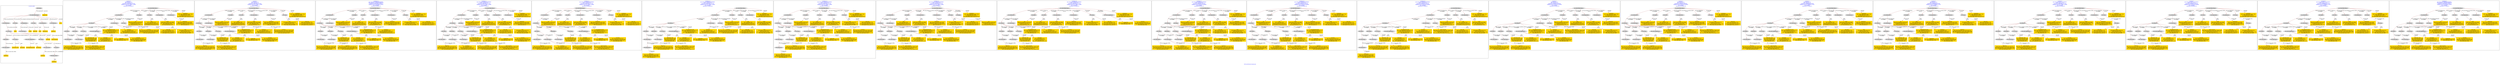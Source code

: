 digraph n0 {
fontcolor="blue"
remincross="true"
label="s26-s-san-francisco-moma.json"
subgraph cluster_0 {
label="1-correct model"
n2[style="filled",color="white",fillcolor="lightgray",label="E12_Production1"];
n3[style="filled",color="white",fillcolor="lightgray",label="E21_Person1"];
n4[style="filled",color="white",fillcolor="lightgray",label="E69_Death1"];
n5[style="filled",color="white",fillcolor="lightgray",label="E74_Group1"];
n6[style="filled",color="white",fillcolor="lightgray",label="E82_Actor_Appellation1"];
n7[style="filled",color="white",fillcolor="lightgray",label="E67_Birth1"];
n8[shape="plaintext",style="filled",fillcolor="gold",label="artistURI"];
n9[style="filled",color="white",fillcolor="lightgray",label="E22_Man-Made_Object1"];
n10[style="filled",color="white",fillcolor="lightgray",label="E35_Title1"];
n11[style="filled",color="white",fillcolor="lightgray",label="E8_Acquisition1"];
n12[style="filled",color="white",fillcolor="lightgray",label="E55_Type1"];
n13[style="filled",color="white",fillcolor="lightgray",label="E54_Dimension1"];
n14[style="filled",color="white",fillcolor="lightgray",label="E78_Collection1"];
n15[shape="plaintext",style="filled",fillcolor="gold",label="url"];
n16[shape="plaintext",style="filled",fillcolor="gold",label="title"];
n17[style="filled",color="white",fillcolor="lightgray",label="E38_Image1"];
n18[shape="plaintext",style="filled",fillcolor="gold",label="image-URL"];
n19[style="filled",color="white",fillcolor="lightgray",label="E48_Place_Name1"];
n20[shape="plaintext",style="filled",fillcolor="gold",label="birthPlace"];
n21[style="filled",color="white",fillcolor="lightgray",label="E52_Time-Span1"];
n22[shape="plaintext",style="filled",fillcolor="gold",label="birthYear"];
n23[style="filled",color="white",fillcolor="lightgray",label="E52_Time-Span2"];
n24[shape="plaintext",style="filled",fillcolor="gold",label="deathYear"];
n25[style="filled",color="white",fillcolor="lightgray",label="E52_Time-Span3"];
n26[shape="plaintext",style="filled",fillcolor="gold",label="when-acquired"];
n27[style="filled",color="white",fillcolor="lightgray",label="E53_Place1"];
n28[shape="plaintext",style="filled",fillcolor="gold",label="dimensions"];
n29[shape="plaintext",style="filled",fillcolor="gold",label="Type_URI"];
n30[shape="plaintext",style="filled",fillcolor="gold",label="type"];
n31[shape="plaintext",style="filled",fillcolor="gold",label="nationality_URI"];
n32[shape="plaintext",style="filled",fillcolor="gold",label="nationality"];
n33[shape="plaintext",style="filled",fillcolor="gold",label="collection"];
n34[shape="plaintext",style="filled",fillcolor="gold",label="artistAppellationURI"];
n35[shape="plaintext",style="filled",fillcolor="gold",label="artistName"];
n36[shape="plaintext",style="filled",fillcolor="gold",label="credit"];
}
subgraph cluster_1 {
label="candidate 0\nlink coherence:1.0\nnode coherence:1.0\nconfidence:0.4402760013707944\nmapping score:0.5217586671235982\ncost:29.99982\n-precision:0.53-recall:0.47"
n38[style="filled",color="white",fillcolor="lightgray",label="E12_Production1"];
n39[style="filled",color="white",fillcolor="lightgray",label="E21_Person1"];
n40[style="filled",color="white",fillcolor="lightgray",label="E52_Time-Span2"];
n41[style="filled",color="white",fillcolor="lightgray",label="E55_Type1"];
n42[style="filled",color="white",fillcolor="lightgray",label="E67_Birth1"];
n43[style="filled",color="white",fillcolor="lightgray",label="E69_Death1"];
n44[style="filled",color="white",fillcolor="lightgray",label="E74_Group1"];
n45[style="filled",color="white",fillcolor="lightgray",label="E82_Actor_Appellation1"];
n46[style="filled",color="white",fillcolor="lightgray",label="E22_Man-Made_Object1"];
n47[style="filled",color="white",fillcolor="lightgray",label="E30_Right1"];
n48[style="filled",color="white",fillcolor="lightgray",label="E35_Title1"];
n49[style="filled",color="white",fillcolor="lightgray",label="E40_Legal_Body1"];
n50[style="filled",color="white",fillcolor="lightgray",label="E54_Dimension1"];
n51[style="filled",color="white",fillcolor="lightgray",label="E52_Time-Span1"];
n52[style="filled",color="white",fillcolor="lightgray",label="E52_Time-Span3"];
n53[shape="plaintext",style="filled",fillcolor="gold",label="artistName\n[E82_Actor_Appellation,label,0.739]\n[E35_Title,label,0.188]\n[E30_Right,P3_has_note,0.071]\n[E22_Man-Made_Object,classLink,0.003]"];
n54[shape="plaintext",style="filled",fillcolor="gold",label="birthPlace\n[E35_Title,label,0.827]\n[E82_Actor_Appellation,label,0.127]\n[E30_Right,P3_has_note,0.046]\n[E52_Time-Span,P82b_end_of_the_end,0.0]"];
n55[shape="plaintext",style="filled",fillcolor="gold",label="image-URL\n[E82_Actor_Appellation,label,0.855]\n[E35_Title,label,0.145]"];
n56[shape="plaintext",style="filled",fillcolor="gold",label="credit\n[E30_Right,P3_has_note,0.846]\n[E82_Actor_Appellation,label,0.079]\n[E35_Title,label,0.071]\n[E40_Legal_Body,label,0.004]"];
n57[shape="plaintext",style="filled",fillcolor="gold",label="title\n[E35_Title,label,0.93]\n[E82_Actor_Appellation,label,0.057]\n[E30_Right,P3_has_note,0.011]\n[E54_Dimension,P3_has_note,0.002]"];
n58[shape="plaintext",style="filled",fillcolor="gold",label="birthYear\n[E52_Time-Span,P82_at_some_time_within,0.404]\n[E52_Time-Span,P82b_end_of_the_end,0.398]\n[E52_Time-Span,P82a_begin_of_the_begin,0.173]\n[E52_Time-Span,label,0.025]"];
n59[shape="plaintext",style="filled",fillcolor="gold",label="artistAppellationURI\n[E82_Actor_Appellation,classLink,0.877]\n[E21_Person,classLink,0.1]\n[E82_Actor_Appellation,label,0.013]\n[E35_Title,label,0.01]"];
n60[shape="plaintext",style="filled",fillcolor="gold",label="artistURI\n[E21_Person,classLink,0.512]\n[E82_Actor_Appellation,classLink,0.366]\n[E82_Actor_Appellation,label,0.065]\n[E35_Title,label,0.056]"];
n61[shape="plaintext",style="filled",fillcolor="gold",label="nationality_URI\n[E74_Group,classLink,0.808]\n[E55_Type,classLink,0.098]\n[E74_Group,label,0.091]\n[E35_Title,label,0.003]"];
n62[shape="plaintext",style="filled",fillcolor="gold",label="deathYear\n[E52_Time-Span,P82b_end_of_the_end,0.52]\n[E52_Time-Span,P82_at_some_time_within,0.445]\n[E52_Time-Span,P82a_begin_of_the_begin,0.019]\n[E52_Time-Span,label,0.016]"];
n63[shape="plaintext",style="filled",fillcolor="gold",label="when-acquired\n[E52_Time-Span,P82_at_some_time_within,0.442]\n[E52_Time-Span,P82b_end_of_the_end,0.412]\n[E52_Time-Span,label,0.11]\n[E52_Time-Span,P82a_begin_of_the_begin,0.037]"];
n64[shape="plaintext",style="filled",fillcolor="gold",label="dimensions\n[E54_Dimension,P3_has_note,0.935]\n[E82_Actor_Appellation,label,0.065]\n[E52_Time-Span,P82b_end_of_the_end,0.0]\n[E35_Title,label,0.0]"];
n65[shape="plaintext",style="filled",fillcolor="gold",label="Type_URI\n[E55_Type,classLink,0.775]\n[E74_Group,classLink,0.224]\n[E22_Man-Made_Object,classLink,0.0]\n[E30_Right,P3_has_note,0.0]"];
n66[shape="plaintext",style="filled",fillcolor="gold",label="url\n[E82_Actor_Appellation,label,0.427]\n[E30_Right,P3_has_note,0.391]\n[E35_Title,label,0.181]\n[E54_Dimension,P3_has_note,0.0]"];
n67[shape="plaintext",style="filled",fillcolor="gold",label="type\n[E30_Right,P3_has_note,0.514]\n[E55_Type,label,0.205]\n[E22_Man-Made_Object,classLink,0.195]\n[E55_Type,classLink,0.086]"];
n68[shape="plaintext",style="filled",fillcolor="gold",label="nationality\n[E74_Group,label,0.612]\n[E74_Group,classLink,0.357]\n[E35_Title,label,0.03]\n[E82_Actor_Appellation,label,0.001]"];
}
subgraph cluster_2 {
label="candidate 1\nlink coherence:1.0\nnode coherence:1.0\nconfidence:0.4402760013707944\nmapping score:0.5217586671235982\ncost:29.99983\n-precision:0.57-recall:0.5"
n70[style="filled",color="white",fillcolor="lightgray",label="E12_Production1"];
n71[style="filled",color="white",fillcolor="lightgray",label="E21_Person1"];
n72[style="filled",color="white",fillcolor="lightgray",label="E52_Time-Span2"];
n73[style="filled",color="white",fillcolor="lightgray",label="E67_Birth1"];
n74[style="filled",color="white",fillcolor="lightgray",label="E69_Death1"];
n75[style="filled",color="white",fillcolor="lightgray",label="E74_Group1"];
n76[style="filled",color="white",fillcolor="lightgray",label="E82_Actor_Appellation1"];
n77[style="filled",color="white",fillcolor="lightgray",label="E22_Man-Made_Object1"];
n78[style="filled",color="white",fillcolor="lightgray",label="E30_Right1"];
n79[style="filled",color="white",fillcolor="lightgray",label="E35_Title1"];
n80[style="filled",color="white",fillcolor="lightgray",label="E40_Legal_Body1"];
n81[style="filled",color="white",fillcolor="lightgray",label="E54_Dimension1"];
n82[style="filled",color="white",fillcolor="lightgray",label="E55_Type2"];
n83[style="filled",color="white",fillcolor="lightgray",label="E52_Time-Span1"];
n84[style="filled",color="white",fillcolor="lightgray",label="E52_Time-Span3"];
n85[shape="plaintext",style="filled",fillcolor="gold",label="artistName\n[E82_Actor_Appellation,label,0.739]\n[E35_Title,label,0.188]\n[E30_Right,P3_has_note,0.071]\n[E22_Man-Made_Object,classLink,0.003]"];
n86[shape="plaintext",style="filled",fillcolor="gold",label="birthPlace\n[E35_Title,label,0.827]\n[E82_Actor_Appellation,label,0.127]\n[E30_Right,P3_has_note,0.046]\n[E52_Time-Span,P82b_end_of_the_end,0.0]"];
n87[shape="plaintext",style="filled",fillcolor="gold",label="image-URL\n[E82_Actor_Appellation,label,0.855]\n[E35_Title,label,0.145]"];
n88[shape="plaintext",style="filled",fillcolor="gold",label="credit\n[E30_Right,P3_has_note,0.846]\n[E82_Actor_Appellation,label,0.079]\n[E35_Title,label,0.071]\n[E40_Legal_Body,label,0.004]"];
n89[shape="plaintext",style="filled",fillcolor="gold",label="title\n[E35_Title,label,0.93]\n[E82_Actor_Appellation,label,0.057]\n[E30_Right,P3_has_note,0.011]\n[E54_Dimension,P3_has_note,0.002]"];
n90[shape="plaintext",style="filled",fillcolor="gold",label="birthYear\n[E52_Time-Span,P82_at_some_time_within,0.404]\n[E52_Time-Span,P82b_end_of_the_end,0.398]\n[E52_Time-Span,P82a_begin_of_the_begin,0.173]\n[E52_Time-Span,label,0.025]"];
n91[shape="plaintext",style="filled",fillcolor="gold",label="artistAppellationURI\n[E82_Actor_Appellation,classLink,0.877]\n[E21_Person,classLink,0.1]\n[E82_Actor_Appellation,label,0.013]\n[E35_Title,label,0.01]"];
n92[shape="plaintext",style="filled",fillcolor="gold",label="artistURI\n[E21_Person,classLink,0.512]\n[E82_Actor_Appellation,classLink,0.366]\n[E82_Actor_Appellation,label,0.065]\n[E35_Title,label,0.056]"];
n93[shape="plaintext",style="filled",fillcolor="gold",label="nationality_URI\n[E74_Group,classLink,0.808]\n[E55_Type,classLink,0.098]\n[E74_Group,label,0.091]\n[E35_Title,label,0.003]"];
n94[shape="plaintext",style="filled",fillcolor="gold",label="deathYear\n[E52_Time-Span,P82b_end_of_the_end,0.52]\n[E52_Time-Span,P82_at_some_time_within,0.445]\n[E52_Time-Span,P82a_begin_of_the_begin,0.019]\n[E52_Time-Span,label,0.016]"];
n95[shape="plaintext",style="filled",fillcolor="gold",label="when-acquired\n[E52_Time-Span,P82_at_some_time_within,0.442]\n[E52_Time-Span,P82b_end_of_the_end,0.412]\n[E52_Time-Span,label,0.11]\n[E52_Time-Span,P82a_begin_of_the_begin,0.037]"];
n96[shape="plaintext",style="filled",fillcolor="gold",label="type\n[E30_Right,P3_has_note,0.514]\n[E55_Type,label,0.205]\n[E22_Man-Made_Object,classLink,0.195]\n[E55_Type,classLink,0.086]"];
n97[shape="plaintext",style="filled",fillcolor="gold",label="dimensions\n[E54_Dimension,P3_has_note,0.935]\n[E82_Actor_Appellation,label,0.065]\n[E52_Time-Span,P82b_end_of_the_end,0.0]\n[E35_Title,label,0.0]"];
n98[shape="plaintext",style="filled",fillcolor="gold",label="url\n[E82_Actor_Appellation,label,0.427]\n[E30_Right,P3_has_note,0.391]\n[E35_Title,label,0.181]\n[E54_Dimension,P3_has_note,0.0]"];
n99[shape="plaintext",style="filled",fillcolor="gold",label="Type_URI\n[E55_Type,classLink,0.775]\n[E74_Group,classLink,0.224]\n[E22_Man-Made_Object,classLink,0.0]\n[E30_Right,P3_has_note,0.0]"];
n100[shape="plaintext",style="filled",fillcolor="gold",label="nationality\n[E74_Group,label,0.612]\n[E74_Group,classLink,0.357]\n[E35_Title,label,0.03]\n[E82_Actor_Appellation,label,0.001]"];
}
subgraph cluster_3 {
label="candidate 10\nlink coherence:0.9666666666666667\nnode coherence:0.9642857142857143\nconfidence:0.45941869324706014\nmapping score:0.5162348025109248\ncost:128.99983\n-precision:0.6-recall:0.53"
n102[style="filled",color="white",fillcolor="lightgray",label="E12_Production1"];
n103[style="filled",color="white",fillcolor="lightgray",label="E21_Person1"];
n104[style="filled",color="white",fillcolor="lightgray",label="E52_Time-Span2"];
n105[style="filled",color="white",fillcolor="lightgray",label="E67_Birth1"];
n106[style="filled",color="white",fillcolor="lightgray",label="E69_Death1"];
n107[style="filled",color="white",fillcolor="lightgray",label="E74_Group1"];
n108[style="filled",color="white",fillcolor="lightgray",label="E82_Actor_Appellation1"];
n109[style="filled",color="white",fillcolor="lightgray",label="E22_Man-Made_Object1"];
n110[style="filled",color="white",fillcolor="lightgray",label="E30_Right1"];
n111[style="filled",color="white",fillcolor="lightgray",label="E35_Title1"];
n112[style="filled",color="white",fillcolor="lightgray",label="E40_Legal_Body1"];
n113[style="filled",color="white",fillcolor="lightgray",label="E54_Dimension1"];
n114[style="filled",color="white",fillcolor="lightgray",label="E55_Type2"];
n115[style="filled",color="white",fillcolor="lightgray",label="E52_Time-Span1"];
n116[style="filled",color="white",fillcolor="lightgray",label="E52_Time-Span3"];
n117[shape="plaintext",style="filled",fillcolor="gold",label="artistName\n[E82_Actor_Appellation,label,0.739]\n[E35_Title,label,0.188]\n[E30_Right,P3_has_note,0.071]\n[E22_Man-Made_Object,classLink,0.003]"];
n118[shape="plaintext",style="filled",fillcolor="gold",label="birthPlace\n[E35_Title,label,0.827]\n[E82_Actor_Appellation,label,0.127]\n[E30_Right,P3_has_note,0.046]\n[E52_Time-Span,P82b_end_of_the_end,0.0]"];
n119[shape="plaintext",style="filled",fillcolor="gold",label="image-URL\n[E82_Actor_Appellation,label,0.855]\n[E35_Title,label,0.145]"];
n120[shape="plaintext",style="filled",fillcolor="gold",label="credit\n[E30_Right,P3_has_note,0.846]\n[E82_Actor_Appellation,label,0.079]\n[E35_Title,label,0.071]\n[E40_Legal_Body,label,0.004]"];
n121[shape="plaintext",style="filled",fillcolor="gold",label="title\n[E35_Title,label,0.93]\n[E82_Actor_Appellation,label,0.057]\n[E30_Right,P3_has_note,0.011]\n[E54_Dimension,P3_has_note,0.002]"];
n122[shape="plaintext",style="filled",fillcolor="gold",label="artistAppellationURI\n[E82_Actor_Appellation,classLink,0.877]\n[E21_Person,classLink,0.1]\n[E82_Actor_Appellation,label,0.013]\n[E35_Title,label,0.01]"];
n123[shape="plaintext",style="filled",fillcolor="gold",label="artistURI\n[E21_Person,classLink,0.512]\n[E82_Actor_Appellation,classLink,0.366]\n[E82_Actor_Appellation,label,0.065]\n[E35_Title,label,0.056]"];
n124[shape="plaintext",style="filled",fillcolor="gold",label="nationality_URI\n[E74_Group,classLink,0.808]\n[E55_Type,classLink,0.098]\n[E74_Group,label,0.091]\n[E35_Title,label,0.003]"];
n125[shape="plaintext",style="filled",fillcolor="gold",label="birthYear\n[E52_Time-Span,P82_at_some_time_within,0.404]\n[E52_Time-Span,P82b_end_of_the_end,0.398]\n[E52_Time-Span,P82a_begin_of_the_begin,0.173]\n[E52_Time-Span,label,0.025]"];
n126[shape="plaintext",style="filled",fillcolor="gold",label="when-acquired\n[E52_Time-Span,P82_at_some_time_within,0.442]\n[E52_Time-Span,P82b_end_of_the_end,0.412]\n[E52_Time-Span,label,0.11]\n[E52_Time-Span,P82a_begin_of_the_begin,0.037]"];
n127[shape="plaintext",style="filled",fillcolor="gold",label="type\n[E30_Right,P3_has_note,0.514]\n[E55_Type,label,0.205]\n[E22_Man-Made_Object,classLink,0.195]\n[E55_Type,classLink,0.086]"];
n128[shape="plaintext",style="filled",fillcolor="gold",label="dimensions\n[E54_Dimension,P3_has_note,0.935]\n[E82_Actor_Appellation,label,0.065]\n[E52_Time-Span,P82b_end_of_the_end,0.0]\n[E35_Title,label,0.0]"];
n129[shape="plaintext",style="filled",fillcolor="gold",label="url\n[E82_Actor_Appellation,label,0.427]\n[E30_Right,P3_has_note,0.391]\n[E35_Title,label,0.181]\n[E54_Dimension,P3_has_note,0.0]"];
n130[shape="plaintext",style="filled",fillcolor="gold",label="Type_URI\n[E55_Type,classLink,0.775]\n[E74_Group,classLink,0.224]\n[E22_Man-Made_Object,classLink,0.0]\n[E30_Right,P3_has_note,0.0]"];
n131[shape="plaintext",style="filled",fillcolor="gold",label="nationality\n[E74_Group,label,0.612]\n[E74_Group,classLink,0.357]\n[E35_Title,label,0.03]\n[E82_Actor_Appellation,label,0.001]"];
n132[shape="plaintext",style="filled",fillcolor="gold",label="deathYear\n[E52_Time-Span,P82b_end_of_the_end,0.52]\n[E52_Time-Span,P82_at_some_time_within,0.445]\n[E52_Time-Span,P82a_begin_of_the_begin,0.019]\n[E52_Time-Span,label,0.016]"];
}
subgraph cluster_4 {
label="candidate 11\nlink coherence:0.9666666666666667\nnode coherence:1.0\nconfidence:0.4402760013707944\nmapping score:0.5217586671235982\ncost:29.99983\n-precision:0.57-recall:0.5"
n134[style="filled",color="white",fillcolor="lightgray",label="E12_Production1"];
n135[style="filled",color="white",fillcolor="lightgray",label="E21_Person1"];
n136[style="filled",color="white",fillcolor="lightgray",label="E55_Type1"];
n137[style="filled",color="white",fillcolor="lightgray",label="E67_Birth1"];
n138[style="filled",color="white",fillcolor="lightgray",label="E69_Death1"];
n139[style="filled",color="white",fillcolor="lightgray",label="E74_Group1"];
n140[style="filled",color="white",fillcolor="lightgray",label="E82_Actor_Appellation1"];
n141[style="filled",color="white",fillcolor="lightgray",label="E22_Man-Made_Object1"];
n142[style="filled",color="white",fillcolor="lightgray",label="E30_Right1"];
n143[style="filled",color="white",fillcolor="lightgray",label="E35_Title1"];
n144[style="filled",color="white",fillcolor="lightgray",label="E40_Legal_Body1"];
n145[style="filled",color="white",fillcolor="lightgray",label="E54_Dimension1"];
n146[style="filled",color="white",fillcolor="lightgray",label="E52_Time-Span1"];
n147[style="filled",color="white",fillcolor="lightgray",label="E52_Time-Span2"];
n148[style="filled",color="white",fillcolor="lightgray",label="E52_Time-Span3"];
n149[shape="plaintext",style="filled",fillcolor="gold",label="artistName\n[E82_Actor_Appellation,label,0.739]\n[E35_Title,label,0.188]\n[E30_Right,P3_has_note,0.071]\n[E22_Man-Made_Object,classLink,0.003]"];
n150[shape="plaintext",style="filled",fillcolor="gold",label="birthPlace\n[E35_Title,label,0.827]\n[E82_Actor_Appellation,label,0.127]\n[E30_Right,P3_has_note,0.046]\n[E52_Time-Span,P82b_end_of_the_end,0.0]"];
n151[shape="plaintext",style="filled",fillcolor="gold",label="image-URL\n[E82_Actor_Appellation,label,0.855]\n[E35_Title,label,0.145]"];
n152[shape="plaintext",style="filled",fillcolor="gold",label="credit\n[E30_Right,P3_has_note,0.846]\n[E82_Actor_Appellation,label,0.079]\n[E35_Title,label,0.071]\n[E40_Legal_Body,label,0.004]"];
n153[shape="plaintext",style="filled",fillcolor="gold",label="title\n[E35_Title,label,0.93]\n[E82_Actor_Appellation,label,0.057]\n[E30_Right,P3_has_note,0.011]\n[E54_Dimension,P3_has_note,0.002]"];
n154[shape="plaintext",style="filled",fillcolor="gold",label="birthYear\n[E52_Time-Span,P82_at_some_time_within,0.404]\n[E52_Time-Span,P82b_end_of_the_end,0.398]\n[E52_Time-Span,P82a_begin_of_the_begin,0.173]\n[E52_Time-Span,label,0.025]"];
n155[shape="plaintext",style="filled",fillcolor="gold",label="artistAppellationURI\n[E82_Actor_Appellation,classLink,0.877]\n[E21_Person,classLink,0.1]\n[E82_Actor_Appellation,label,0.013]\n[E35_Title,label,0.01]"];
n156[shape="plaintext",style="filled",fillcolor="gold",label="artistURI\n[E21_Person,classLink,0.512]\n[E82_Actor_Appellation,classLink,0.366]\n[E82_Actor_Appellation,label,0.065]\n[E35_Title,label,0.056]"];
n157[shape="plaintext",style="filled",fillcolor="gold",label="nationality_URI\n[E74_Group,classLink,0.808]\n[E55_Type,classLink,0.098]\n[E74_Group,label,0.091]\n[E35_Title,label,0.003]"];
n158[shape="plaintext",style="filled",fillcolor="gold",label="deathYear\n[E52_Time-Span,P82b_end_of_the_end,0.52]\n[E52_Time-Span,P82_at_some_time_within,0.445]\n[E52_Time-Span,P82a_begin_of_the_begin,0.019]\n[E52_Time-Span,label,0.016]"];
n159[shape="plaintext",style="filled",fillcolor="gold",label="when-acquired\n[E52_Time-Span,P82_at_some_time_within,0.442]\n[E52_Time-Span,P82b_end_of_the_end,0.412]\n[E52_Time-Span,label,0.11]\n[E52_Time-Span,P82a_begin_of_the_begin,0.037]"];
n160[shape="plaintext",style="filled",fillcolor="gold",label="dimensions\n[E54_Dimension,P3_has_note,0.935]\n[E82_Actor_Appellation,label,0.065]\n[E52_Time-Span,P82b_end_of_the_end,0.0]\n[E35_Title,label,0.0]"];
n161[shape="plaintext",style="filled",fillcolor="gold",label="Type_URI\n[E55_Type,classLink,0.775]\n[E74_Group,classLink,0.224]\n[E22_Man-Made_Object,classLink,0.0]\n[E30_Right,P3_has_note,0.0]"];
n162[shape="plaintext",style="filled",fillcolor="gold",label="url\n[E82_Actor_Appellation,label,0.427]\n[E30_Right,P3_has_note,0.391]\n[E35_Title,label,0.181]\n[E54_Dimension,P3_has_note,0.0]"];
n163[shape="plaintext",style="filled",fillcolor="gold",label="type\n[E30_Right,P3_has_note,0.514]\n[E55_Type,label,0.205]\n[E22_Man-Made_Object,classLink,0.195]\n[E55_Type,classLink,0.086]"];
n164[shape="plaintext",style="filled",fillcolor="gold",label="nationality\n[E74_Group,label,0.612]\n[E74_Group,classLink,0.357]\n[E35_Title,label,0.03]\n[E82_Actor_Appellation,label,0.001]"];
}
subgraph cluster_5 {
label="candidate 12\nlink coherence:0.9666666666666667\nnode coherence:1.0\nconfidence:0.4402760013707944\nmapping score:0.5217586671235982\ncost:29.99984\n-precision:0.6-recall:0.53"
n166[style="filled",color="white",fillcolor="lightgray",label="E12_Production1"];
n167[style="filled",color="white",fillcolor="lightgray",label="E21_Person1"];
n168[style="filled",color="white",fillcolor="lightgray",label="E67_Birth1"];
n169[style="filled",color="white",fillcolor="lightgray",label="E69_Death1"];
n170[style="filled",color="white",fillcolor="lightgray",label="E74_Group1"];
n171[style="filled",color="white",fillcolor="lightgray",label="E82_Actor_Appellation1"];
n172[style="filled",color="white",fillcolor="lightgray",label="E22_Man-Made_Object1"];
n173[style="filled",color="white",fillcolor="lightgray",label="E30_Right1"];
n174[style="filled",color="white",fillcolor="lightgray",label="E35_Title1"];
n175[style="filled",color="white",fillcolor="lightgray",label="E40_Legal_Body1"];
n176[style="filled",color="white",fillcolor="lightgray",label="E54_Dimension1"];
n177[style="filled",color="white",fillcolor="lightgray",label="E55_Type2"];
n178[style="filled",color="white",fillcolor="lightgray",label="E52_Time-Span1"];
n179[style="filled",color="white",fillcolor="lightgray",label="E52_Time-Span2"];
n180[style="filled",color="white",fillcolor="lightgray",label="E52_Time-Span3"];
n181[shape="plaintext",style="filled",fillcolor="gold",label="artistName\n[E82_Actor_Appellation,label,0.739]\n[E35_Title,label,0.188]\n[E30_Right,P3_has_note,0.071]\n[E22_Man-Made_Object,classLink,0.003]"];
n182[shape="plaintext",style="filled",fillcolor="gold",label="birthPlace\n[E35_Title,label,0.827]\n[E82_Actor_Appellation,label,0.127]\n[E30_Right,P3_has_note,0.046]\n[E52_Time-Span,P82b_end_of_the_end,0.0]"];
n183[shape="plaintext",style="filled",fillcolor="gold",label="image-URL\n[E82_Actor_Appellation,label,0.855]\n[E35_Title,label,0.145]"];
n184[shape="plaintext",style="filled",fillcolor="gold",label="credit\n[E30_Right,P3_has_note,0.846]\n[E82_Actor_Appellation,label,0.079]\n[E35_Title,label,0.071]\n[E40_Legal_Body,label,0.004]"];
n185[shape="plaintext",style="filled",fillcolor="gold",label="title\n[E35_Title,label,0.93]\n[E82_Actor_Appellation,label,0.057]\n[E30_Right,P3_has_note,0.011]\n[E54_Dimension,P3_has_note,0.002]"];
n186[shape="plaintext",style="filled",fillcolor="gold",label="birthYear\n[E52_Time-Span,P82_at_some_time_within,0.404]\n[E52_Time-Span,P82b_end_of_the_end,0.398]\n[E52_Time-Span,P82a_begin_of_the_begin,0.173]\n[E52_Time-Span,label,0.025]"];
n187[shape="plaintext",style="filled",fillcolor="gold",label="artistAppellationURI\n[E82_Actor_Appellation,classLink,0.877]\n[E21_Person,classLink,0.1]\n[E82_Actor_Appellation,label,0.013]\n[E35_Title,label,0.01]"];
n188[shape="plaintext",style="filled",fillcolor="gold",label="artistURI\n[E21_Person,classLink,0.512]\n[E82_Actor_Appellation,classLink,0.366]\n[E82_Actor_Appellation,label,0.065]\n[E35_Title,label,0.056]"];
n189[shape="plaintext",style="filled",fillcolor="gold",label="nationality_URI\n[E74_Group,classLink,0.808]\n[E55_Type,classLink,0.098]\n[E74_Group,label,0.091]\n[E35_Title,label,0.003]"];
n190[shape="plaintext",style="filled",fillcolor="gold",label="deathYear\n[E52_Time-Span,P82b_end_of_the_end,0.52]\n[E52_Time-Span,P82_at_some_time_within,0.445]\n[E52_Time-Span,P82a_begin_of_the_begin,0.019]\n[E52_Time-Span,label,0.016]"];
n191[shape="plaintext",style="filled",fillcolor="gold",label="when-acquired\n[E52_Time-Span,P82_at_some_time_within,0.442]\n[E52_Time-Span,P82b_end_of_the_end,0.412]\n[E52_Time-Span,label,0.11]\n[E52_Time-Span,P82a_begin_of_the_begin,0.037]"];
n192[shape="plaintext",style="filled",fillcolor="gold",label="type\n[E30_Right,P3_has_note,0.514]\n[E55_Type,label,0.205]\n[E22_Man-Made_Object,classLink,0.195]\n[E55_Type,classLink,0.086]"];
n193[shape="plaintext",style="filled",fillcolor="gold",label="dimensions\n[E54_Dimension,P3_has_note,0.935]\n[E82_Actor_Appellation,label,0.065]\n[E52_Time-Span,P82b_end_of_the_end,0.0]\n[E35_Title,label,0.0]"];
n194[shape="plaintext",style="filled",fillcolor="gold",label="url\n[E82_Actor_Appellation,label,0.427]\n[E30_Right,P3_has_note,0.391]\n[E35_Title,label,0.181]\n[E54_Dimension,P3_has_note,0.0]"];
n195[shape="plaintext",style="filled",fillcolor="gold",label="Type_URI\n[E55_Type,classLink,0.775]\n[E74_Group,classLink,0.224]\n[E22_Man-Made_Object,classLink,0.0]\n[E30_Right,P3_has_note,0.0]"];
n196[shape="plaintext",style="filled",fillcolor="gold",label="nationality\n[E74_Group,label,0.612]\n[E74_Group,classLink,0.357]\n[E35_Title,label,0.03]\n[E82_Actor_Appellation,label,0.001]"];
}
subgraph cluster_6 {
label="candidate 13\nlink coherence:0.9666666666666667\nnode coherence:1.0\nconfidence:0.4402760013707944\nmapping score:0.5217586671235982\ncost:128.99983\n-precision:0.5-recall:0.44"
n198[style="filled",color="white",fillcolor="lightgray",label="E12_Production1"];
n199[style="filled",color="white",fillcolor="lightgray",label="E21_Person1"];
n200[style="filled",color="white",fillcolor="lightgray",label="E52_Time-Span2"];
n201[style="filled",color="white",fillcolor="lightgray",label="E55_Type1"];
n202[style="filled",color="white",fillcolor="lightgray",label="E67_Birth1"];
n203[style="filled",color="white",fillcolor="lightgray",label="E69_Death1"];
n204[style="filled",color="white",fillcolor="lightgray",label="E74_Group1"];
n205[style="filled",color="white",fillcolor="lightgray",label="E82_Actor_Appellation1"];
n206[style="filled",color="white",fillcolor="lightgray",label="E22_Man-Made_Object1"];
n207[style="filled",color="white",fillcolor="lightgray",label="E30_Right1"];
n208[style="filled",color="white",fillcolor="lightgray",label="E35_Title1"];
n209[style="filled",color="white",fillcolor="lightgray",label="E40_Legal_Body1"];
n210[style="filled",color="white",fillcolor="lightgray",label="E52_Time-Span1"];
n211[style="filled",color="white",fillcolor="lightgray",label="E52_Time-Span3"];
n212[style="filled",color="white",fillcolor="lightgray",label="E54_Dimension1"];
n213[shape="plaintext",style="filled",fillcolor="gold",label="artistName\n[E82_Actor_Appellation,label,0.739]\n[E35_Title,label,0.188]\n[E30_Right,P3_has_note,0.071]\n[E22_Man-Made_Object,classLink,0.003]"];
n214[shape="plaintext",style="filled",fillcolor="gold",label="birthPlace\n[E35_Title,label,0.827]\n[E82_Actor_Appellation,label,0.127]\n[E30_Right,P3_has_note,0.046]\n[E52_Time-Span,P82b_end_of_the_end,0.0]"];
n215[shape="plaintext",style="filled",fillcolor="gold",label="image-URL\n[E82_Actor_Appellation,label,0.855]\n[E35_Title,label,0.145]"];
n216[shape="plaintext",style="filled",fillcolor="gold",label="credit\n[E30_Right,P3_has_note,0.846]\n[E82_Actor_Appellation,label,0.079]\n[E35_Title,label,0.071]\n[E40_Legal_Body,label,0.004]"];
n217[shape="plaintext",style="filled",fillcolor="gold",label="title\n[E35_Title,label,0.93]\n[E82_Actor_Appellation,label,0.057]\n[E30_Right,P3_has_note,0.011]\n[E54_Dimension,P3_has_note,0.002]"];
n218[shape="plaintext",style="filled",fillcolor="gold",label="birthYear\n[E52_Time-Span,P82_at_some_time_within,0.404]\n[E52_Time-Span,P82b_end_of_the_end,0.398]\n[E52_Time-Span,P82a_begin_of_the_begin,0.173]\n[E52_Time-Span,label,0.025]"];
n219[shape="plaintext",style="filled",fillcolor="gold",label="artistAppellationURI\n[E82_Actor_Appellation,classLink,0.877]\n[E21_Person,classLink,0.1]\n[E82_Actor_Appellation,label,0.013]\n[E35_Title,label,0.01]"];
n220[shape="plaintext",style="filled",fillcolor="gold",label="artistURI\n[E21_Person,classLink,0.512]\n[E82_Actor_Appellation,classLink,0.366]\n[E82_Actor_Appellation,label,0.065]\n[E35_Title,label,0.056]"];
n221[shape="plaintext",style="filled",fillcolor="gold",label="nationality_URI\n[E74_Group,classLink,0.808]\n[E55_Type,classLink,0.098]\n[E74_Group,label,0.091]\n[E35_Title,label,0.003]"];
n222[shape="plaintext",style="filled",fillcolor="gold",label="deathYear\n[E52_Time-Span,P82b_end_of_the_end,0.52]\n[E52_Time-Span,P82_at_some_time_within,0.445]\n[E52_Time-Span,P82a_begin_of_the_begin,0.019]\n[E52_Time-Span,label,0.016]"];
n223[shape="plaintext",style="filled",fillcolor="gold",label="when-acquired\n[E52_Time-Span,P82_at_some_time_within,0.442]\n[E52_Time-Span,P82b_end_of_the_end,0.412]\n[E52_Time-Span,label,0.11]\n[E52_Time-Span,P82a_begin_of_the_begin,0.037]"];
n224[shape="plaintext",style="filled",fillcolor="gold",label="dimensions\n[E54_Dimension,P3_has_note,0.935]\n[E82_Actor_Appellation,label,0.065]\n[E52_Time-Span,P82b_end_of_the_end,0.0]\n[E35_Title,label,0.0]"];
n225[shape="plaintext",style="filled",fillcolor="gold",label="Type_URI\n[E55_Type,classLink,0.775]\n[E74_Group,classLink,0.224]\n[E22_Man-Made_Object,classLink,0.0]\n[E30_Right,P3_has_note,0.0]"];
n226[shape="plaintext",style="filled",fillcolor="gold",label="url\n[E82_Actor_Appellation,label,0.427]\n[E30_Right,P3_has_note,0.391]\n[E35_Title,label,0.181]\n[E54_Dimension,P3_has_note,0.0]"];
n227[shape="plaintext",style="filled",fillcolor="gold",label="type\n[E30_Right,P3_has_note,0.514]\n[E55_Type,label,0.205]\n[E22_Man-Made_Object,classLink,0.195]\n[E55_Type,classLink,0.086]"];
n228[shape="plaintext",style="filled",fillcolor="gold",label="nationality\n[E74_Group,label,0.612]\n[E74_Group,classLink,0.357]\n[E35_Title,label,0.03]\n[E82_Actor_Appellation,label,0.001]"];
}
subgraph cluster_7 {
label="candidate 14\nlink coherence:0.9666666666666667\nnode coherence:1.0\nconfidence:0.4402760013707944\nmapping score:0.5217586671235982\ncost:128.99984\n-precision:0.53-recall:0.47"
n230[style="filled",color="white",fillcolor="lightgray",label="E12_Production1"];
n231[style="filled",color="white",fillcolor="lightgray",label="E21_Person1"];
n232[style="filled",color="white",fillcolor="lightgray",label="E52_Time-Span2"];
n233[style="filled",color="white",fillcolor="lightgray",label="E67_Birth1"];
n234[style="filled",color="white",fillcolor="lightgray",label="E69_Death1"];
n235[style="filled",color="white",fillcolor="lightgray",label="E74_Group1"];
n236[style="filled",color="white",fillcolor="lightgray",label="E82_Actor_Appellation1"];
n237[style="filled",color="white",fillcolor="lightgray",label="E22_Man-Made_Object1"];
n238[style="filled",color="white",fillcolor="lightgray",label="E30_Right1"];
n239[style="filled",color="white",fillcolor="lightgray",label="E35_Title1"];
n240[style="filled",color="white",fillcolor="lightgray",label="E40_Legal_Body1"];
n241[style="filled",color="white",fillcolor="lightgray",label="E55_Type2"];
n242[style="filled",color="white",fillcolor="lightgray",label="E52_Time-Span1"];
n243[style="filled",color="white",fillcolor="lightgray",label="E52_Time-Span3"];
n244[style="filled",color="white",fillcolor="lightgray",label="E54_Dimension1"];
n245[shape="plaintext",style="filled",fillcolor="gold",label="artistName\n[E82_Actor_Appellation,label,0.739]\n[E35_Title,label,0.188]\n[E30_Right,P3_has_note,0.071]\n[E22_Man-Made_Object,classLink,0.003]"];
n246[shape="plaintext",style="filled",fillcolor="gold",label="birthPlace\n[E35_Title,label,0.827]\n[E82_Actor_Appellation,label,0.127]\n[E30_Right,P3_has_note,0.046]\n[E52_Time-Span,P82b_end_of_the_end,0.0]"];
n247[shape="plaintext",style="filled",fillcolor="gold",label="image-URL\n[E82_Actor_Appellation,label,0.855]\n[E35_Title,label,0.145]"];
n248[shape="plaintext",style="filled",fillcolor="gold",label="credit\n[E30_Right,P3_has_note,0.846]\n[E82_Actor_Appellation,label,0.079]\n[E35_Title,label,0.071]\n[E40_Legal_Body,label,0.004]"];
n249[shape="plaintext",style="filled",fillcolor="gold",label="title\n[E35_Title,label,0.93]\n[E82_Actor_Appellation,label,0.057]\n[E30_Right,P3_has_note,0.011]\n[E54_Dimension,P3_has_note,0.002]"];
n250[shape="plaintext",style="filled",fillcolor="gold",label="birthYear\n[E52_Time-Span,P82_at_some_time_within,0.404]\n[E52_Time-Span,P82b_end_of_the_end,0.398]\n[E52_Time-Span,P82a_begin_of_the_begin,0.173]\n[E52_Time-Span,label,0.025]"];
n251[shape="plaintext",style="filled",fillcolor="gold",label="artistAppellationURI\n[E82_Actor_Appellation,classLink,0.877]\n[E21_Person,classLink,0.1]\n[E82_Actor_Appellation,label,0.013]\n[E35_Title,label,0.01]"];
n252[shape="plaintext",style="filled",fillcolor="gold",label="artistURI\n[E21_Person,classLink,0.512]\n[E82_Actor_Appellation,classLink,0.366]\n[E82_Actor_Appellation,label,0.065]\n[E35_Title,label,0.056]"];
n253[shape="plaintext",style="filled",fillcolor="gold",label="nationality_URI\n[E74_Group,classLink,0.808]\n[E55_Type,classLink,0.098]\n[E74_Group,label,0.091]\n[E35_Title,label,0.003]"];
n254[shape="plaintext",style="filled",fillcolor="gold",label="deathYear\n[E52_Time-Span,P82b_end_of_the_end,0.52]\n[E52_Time-Span,P82_at_some_time_within,0.445]\n[E52_Time-Span,P82a_begin_of_the_begin,0.019]\n[E52_Time-Span,label,0.016]"];
n255[shape="plaintext",style="filled",fillcolor="gold",label="when-acquired\n[E52_Time-Span,P82_at_some_time_within,0.442]\n[E52_Time-Span,P82b_end_of_the_end,0.412]\n[E52_Time-Span,label,0.11]\n[E52_Time-Span,P82a_begin_of_the_begin,0.037]"];
n256[shape="plaintext",style="filled",fillcolor="gold",label="type\n[E30_Right,P3_has_note,0.514]\n[E55_Type,label,0.205]\n[E22_Man-Made_Object,classLink,0.195]\n[E55_Type,classLink,0.086]"];
n257[shape="plaintext",style="filled",fillcolor="gold",label="dimensions\n[E54_Dimension,P3_has_note,0.935]\n[E82_Actor_Appellation,label,0.065]\n[E52_Time-Span,P82b_end_of_the_end,0.0]\n[E35_Title,label,0.0]"];
n258[shape="plaintext",style="filled",fillcolor="gold",label="url\n[E82_Actor_Appellation,label,0.427]\n[E30_Right,P3_has_note,0.391]\n[E35_Title,label,0.181]\n[E54_Dimension,P3_has_note,0.0]"];
n259[shape="plaintext",style="filled",fillcolor="gold",label="Type_URI\n[E55_Type,classLink,0.775]\n[E74_Group,classLink,0.224]\n[E22_Man-Made_Object,classLink,0.0]\n[E30_Right,P3_has_note,0.0]"];
n260[shape="plaintext",style="filled",fillcolor="gold",label="nationality\n[E74_Group,label,0.612]\n[E74_Group,classLink,0.357]\n[E35_Title,label,0.03]\n[E82_Actor_Appellation,label,0.001]"];
}
subgraph cluster_8 {
label="candidate 15\nlink coherence:0.9666666666666667\nnode coherence:1.0\nconfidence:0.4402760013707944\nmapping score:0.5217586671235982\ncost:129.009832\n-precision:0.57-recall:0.5"
n262[style="filled",color="white",fillcolor="lightgray",label="E12_Production1"];
n263[style="filled",color="white",fillcolor="lightgray",label="E21_Person1"];
n264[style="filled",color="white",fillcolor="lightgray",label="E52_Time-Span2"];
n265[style="filled",color="white",fillcolor="lightgray",label="E67_Birth1"];
n266[style="filled",color="white",fillcolor="lightgray",label="E69_Death1"];
n267[style="filled",color="white",fillcolor="lightgray",label="E74_Group1"];
n268[style="filled",color="white",fillcolor="lightgray",label="E82_Actor_Appellation1"];
n269[style="filled",color="white",fillcolor="lightgray",label="E22_Man-Made_Object1"];
n270[style="filled",color="white",fillcolor="lightgray",label="E35_Title1"];
n271[style="filled",color="white",fillcolor="lightgray",label="E40_Legal_Body1"];
n272[style="filled",color="white",fillcolor="lightgray",label="E54_Dimension1"];
n273[style="filled",color="white",fillcolor="lightgray",label="E55_Type2"];
n274[style="filled",color="white",fillcolor="lightgray",label="E52_Time-Span1"];
n275[style="filled",color="white",fillcolor="lightgray",label="E52_Time-Span3"];
n276[style="filled",color="white",fillcolor="lightgray",label="E30_Right1"];
n277[shape="plaintext",style="filled",fillcolor="gold",label="artistName\n[E82_Actor_Appellation,label,0.739]\n[E35_Title,label,0.188]\n[E30_Right,P3_has_note,0.071]\n[E22_Man-Made_Object,classLink,0.003]"];
n278[shape="plaintext",style="filled",fillcolor="gold",label="birthPlace\n[E35_Title,label,0.827]\n[E82_Actor_Appellation,label,0.127]\n[E30_Right,P3_has_note,0.046]\n[E52_Time-Span,P82b_end_of_the_end,0.0]"];
n279[shape="plaintext",style="filled",fillcolor="gold",label="image-URL\n[E82_Actor_Appellation,label,0.855]\n[E35_Title,label,0.145]"];
n280[shape="plaintext",style="filled",fillcolor="gold",label="credit\n[E30_Right,P3_has_note,0.846]\n[E82_Actor_Appellation,label,0.079]\n[E35_Title,label,0.071]\n[E40_Legal_Body,label,0.004]"];
n281[shape="plaintext",style="filled",fillcolor="gold",label="title\n[E35_Title,label,0.93]\n[E82_Actor_Appellation,label,0.057]\n[E30_Right,P3_has_note,0.011]\n[E54_Dimension,P3_has_note,0.002]"];
n282[shape="plaintext",style="filled",fillcolor="gold",label="birthYear\n[E52_Time-Span,P82_at_some_time_within,0.404]\n[E52_Time-Span,P82b_end_of_the_end,0.398]\n[E52_Time-Span,P82a_begin_of_the_begin,0.173]\n[E52_Time-Span,label,0.025]"];
n283[shape="plaintext",style="filled",fillcolor="gold",label="artistAppellationURI\n[E82_Actor_Appellation,classLink,0.877]\n[E21_Person,classLink,0.1]\n[E82_Actor_Appellation,label,0.013]\n[E35_Title,label,0.01]"];
n284[shape="plaintext",style="filled",fillcolor="gold",label="artistURI\n[E21_Person,classLink,0.512]\n[E82_Actor_Appellation,classLink,0.366]\n[E82_Actor_Appellation,label,0.065]\n[E35_Title,label,0.056]"];
n285[shape="plaintext",style="filled",fillcolor="gold",label="nationality_URI\n[E74_Group,classLink,0.808]\n[E55_Type,classLink,0.098]\n[E74_Group,label,0.091]\n[E35_Title,label,0.003]"];
n286[shape="plaintext",style="filled",fillcolor="gold",label="deathYear\n[E52_Time-Span,P82b_end_of_the_end,0.52]\n[E52_Time-Span,P82_at_some_time_within,0.445]\n[E52_Time-Span,P82a_begin_of_the_begin,0.019]\n[E52_Time-Span,label,0.016]"];
n287[shape="plaintext",style="filled",fillcolor="gold",label="when-acquired\n[E52_Time-Span,P82_at_some_time_within,0.442]\n[E52_Time-Span,P82b_end_of_the_end,0.412]\n[E52_Time-Span,label,0.11]\n[E52_Time-Span,P82a_begin_of_the_begin,0.037]"];
n288[shape="plaintext",style="filled",fillcolor="gold",label="type\n[E30_Right,P3_has_note,0.514]\n[E55_Type,label,0.205]\n[E22_Man-Made_Object,classLink,0.195]\n[E55_Type,classLink,0.086]"];
n289[shape="plaintext",style="filled",fillcolor="gold",label="dimensions\n[E54_Dimension,P3_has_note,0.935]\n[E82_Actor_Appellation,label,0.065]\n[E52_Time-Span,P82b_end_of_the_end,0.0]\n[E35_Title,label,0.0]"];
n290[shape="plaintext",style="filled",fillcolor="gold",label="url\n[E82_Actor_Appellation,label,0.427]\n[E30_Right,P3_has_note,0.391]\n[E35_Title,label,0.181]\n[E54_Dimension,P3_has_note,0.0]"];
n291[shape="plaintext",style="filled",fillcolor="gold",label="Type_URI\n[E55_Type,classLink,0.775]\n[E74_Group,classLink,0.224]\n[E22_Man-Made_Object,classLink,0.0]\n[E30_Right,P3_has_note,0.0]"];
n292[shape="plaintext",style="filled",fillcolor="gold",label="nationality\n[E74_Group,label,0.612]\n[E74_Group,classLink,0.357]\n[E35_Title,label,0.03]\n[E82_Actor_Appellation,label,0.001]"];
}
subgraph cluster_9 {
label="candidate 16\nlink coherence:0.9666666666666667\nnode coherence:1.0\nconfidence:0.4402760013707944\nmapping score:0.5217586671235982\ncost:129.009852\n-precision:0.53-recall:0.47"
n294[style="filled",color="white",fillcolor="lightgray",label="E12_Production1"];
n295[style="filled",color="white",fillcolor="lightgray",label="E21_Person1"];
n296[style="filled",color="white",fillcolor="lightgray",label="E52_Time-Span2"];
n297[style="filled",color="white",fillcolor="lightgray",label="E67_Birth1"];
n298[style="filled",color="white",fillcolor="lightgray",label="E69_Death1"];
n299[style="filled",color="white",fillcolor="lightgray",label="E74_Group1"];
n300[style="filled",color="white",fillcolor="lightgray",label="E22_Man-Made_Object1"];
n301[style="filled",color="white",fillcolor="lightgray",label="E30_Right1"];
n302[style="filled",color="white",fillcolor="lightgray",label="E35_Title1"];
n303[style="filled",color="white",fillcolor="lightgray",label="E40_Legal_Body1"];
n304[style="filled",color="white",fillcolor="lightgray",label="E54_Dimension1"];
n305[style="filled",color="white",fillcolor="lightgray",label="E55_Type2"];
n306[style="filled",color="white",fillcolor="lightgray",label="E52_Time-Span1"];
n307[style="filled",color="white",fillcolor="lightgray",label="E52_Time-Span3"];
n308[style="filled",color="white",fillcolor="lightgray",label="E82_Actor_Appellation1"];
n309[shape="plaintext",style="filled",fillcolor="gold",label="artistName\n[E82_Actor_Appellation,label,0.739]\n[E35_Title,label,0.188]\n[E30_Right,P3_has_note,0.071]\n[E22_Man-Made_Object,classLink,0.003]"];
n310[shape="plaintext",style="filled",fillcolor="gold",label="birthPlace\n[E35_Title,label,0.827]\n[E82_Actor_Appellation,label,0.127]\n[E30_Right,P3_has_note,0.046]\n[E52_Time-Span,P82b_end_of_the_end,0.0]"];
n311[shape="plaintext",style="filled",fillcolor="gold",label="image-URL\n[E82_Actor_Appellation,label,0.855]\n[E35_Title,label,0.145]"];
n312[shape="plaintext",style="filled",fillcolor="gold",label="credit\n[E30_Right,P3_has_note,0.846]\n[E82_Actor_Appellation,label,0.079]\n[E35_Title,label,0.071]\n[E40_Legal_Body,label,0.004]"];
n313[shape="plaintext",style="filled",fillcolor="gold",label="title\n[E35_Title,label,0.93]\n[E82_Actor_Appellation,label,0.057]\n[E30_Right,P3_has_note,0.011]\n[E54_Dimension,P3_has_note,0.002]"];
n314[shape="plaintext",style="filled",fillcolor="gold",label="birthYear\n[E52_Time-Span,P82_at_some_time_within,0.404]\n[E52_Time-Span,P82b_end_of_the_end,0.398]\n[E52_Time-Span,P82a_begin_of_the_begin,0.173]\n[E52_Time-Span,label,0.025]"];
n315[shape="plaintext",style="filled",fillcolor="gold",label="artistAppellationURI\n[E82_Actor_Appellation,classLink,0.877]\n[E21_Person,classLink,0.1]\n[E82_Actor_Appellation,label,0.013]\n[E35_Title,label,0.01]"];
n316[shape="plaintext",style="filled",fillcolor="gold",label="artistURI\n[E21_Person,classLink,0.512]\n[E82_Actor_Appellation,classLink,0.366]\n[E82_Actor_Appellation,label,0.065]\n[E35_Title,label,0.056]"];
n317[shape="plaintext",style="filled",fillcolor="gold",label="nationality_URI\n[E74_Group,classLink,0.808]\n[E55_Type,classLink,0.098]\n[E74_Group,label,0.091]\n[E35_Title,label,0.003]"];
n318[shape="plaintext",style="filled",fillcolor="gold",label="deathYear\n[E52_Time-Span,P82b_end_of_the_end,0.52]\n[E52_Time-Span,P82_at_some_time_within,0.445]\n[E52_Time-Span,P82a_begin_of_the_begin,0.019]\n[E52_Time-Span,label,0.016]"];
n319[shape="plaintext",style="filled",fillcolor="gold",label="when-acquired\n[E52_Time-Span,P82_at_some_time_within,0.442]\n[E52_Time-Span,P82b_end_of_the_end,0.412]\n[E52_Time-Span,label,0.11]\n[E52_Time-Span,P82a_begin_of_the_begin,0.037]"];
n320[shape="plaintext",style="filled",fillcolor="gold",label="type\n[E30_Right,P3_has_note,0.514]\n[E55_Type,label,0.205]\n[E22_Man-Made_Object,classLink,0.195]\n[E55_Type,classLink,0.086]"];
n321[shape="plaintext",style="filled",fillcolor="gold",label="dimensions\n[E54_Dimension,P3_has_note,0.935]\n[E82_Actor_Appellation,label,0.065]\n[E52_Time-Span,P82b_end_of_the_end,0.0]\n[E35_Title,label,0.0]"];
n322[shape="plaintext",style="filled",fillcolor="gold",label="url\n[E82_Actor_Appellation,label,0.427]\n[E30_Right,P3_has_note,0.391]\n[E35_Title,label,0.181]\n[E54_Dimension,P3_has_note,0.0]"];
n323[shape="plaintext",style="filled",fillcolor="gold",label="Type_URI\n[E55_Type,classLink,0.775]\n[E74_Group,classLink,0.224]\n[E22_Man-Made_Object,classLink,0.0]\n[E30_Right,P3_has_note,0.0]"];
n324[shape="plaintext",style="filled",fillcolor="gold",label="nationality\n[E74_Group,label,0.612]\n[E74_Group,classLink,0.357]\n[E35_Title,label,0.03]\n[E82_Actor_Appellation,label,0.001]"];
}
subgraph cluster_10 {
label="candidate 17\nlink coherence:0.9666666666666667\nnode coherence:1.0\nconfidence:0.4294295735809391\nmapping score:0.5181431911936464\ncost:29.99983\n-precision:0.6-recall:0.53"
n326[style="filled",color="white",fillcolor="lightgray",label="E12_Production1"];
n327[style="filled",color="white",fillcolor="lightgray",label="E21_Person1"];
n328[style="filled",color="white",fillcolor="lightgray",label="E55_Type1"];
n329[style="filled",color="white",fillcolor="lightgray",label="E67_Birth1"];
n330[style="filled",color="white",fillcolor="lightgray",label="E69_Death1"];
n331[style="filled",color="white",fillcolor="lightgray",label="E74_Group1"];
n332[style="filled",color="white",fillcolor="lightgray",label="E82_Actor_Appellation1"];
n333[style="filled",color="white",fillcolor="lightgray",label="E22_Man-Made_Object1"];
n334[style="filled",color="white",fillcolor="lightgray",label="E30_Right1"];
n335[style="filled",color="white",fillcolor="lightgray",label="E35_Title1"];
n336[style="filled",color="white",fillcolor="lightgray",label="E40_Legal_Body1"];
n337[style="filled",color="white",fillcolor="lightgray",label="E54_Dimension1"];
n338[style="filled",color="white",fillcolor="lightgray",label="E52_Time-Span1"];
n339[style="filled",color="white",fillcolor="lightgray",label="E52_Time-Span2"];
n340[style="filled",color="white",fillcolor="lightgray",label="E52_Time-Span3"];
n341[shape="plaintext",style="filled",fillcolor="gold",label="artistName\n[E82_Actor_Appellation,label,0.739]\n[E35_Title,label,0.188]\n[E30_Right,P3_has_note,0.071]\n[E22_Man-Made_Object,classLink,0.003]"];
n342[shape="plaintext",style="filled",fillcolor="gold",label="birthPlace\n[E35_Title,label,0.827]\n[E82_Actor_Appellation,label,0.127]\n[E30_Right,P3_has_note,0.046]\n[E52_Time-Span,P82b_end_of_the_end,0.0]"];
n343[shape="plaintext",style="filled",fillcolor="gold",label="image-URL\n[E82_Actor_Appellation,label,0.855]\n[E35_Title,label,0.145]"];
n344[shape="plaintext",style="filled",fillcolor="gold",label="credit\n[E30_Right,P3_has_note,0.846]\n[E82_Actor_Appellation,label,0.079]\n[E35_Title,label,0.071]\n[E40_Legal_Body,label,0.004]"];
n345[shape="plaintext",style="filled",fillcolor="gold",label="title\n[E35_Title,label,0.93]\n[E82_Actor_Appellation,label,0.057]\n[E30_Right,P3_has_note,0.011]\n[E54_Dimension,P3_has_note,0.002]"];
n346[shape="plaintext",style="filled",fillcolor="gold",label="when-acquired\n[E52_Time-Span,P82_at_some_time_within,0.442]\n[E52_Time-Span,P82b_end_of_the_end,0.412]\n[E52_Time-Span,label,0.11]\n[E52_Time-Span,P82a_begin_of_the_begin,0.037]"];
n347[shape="plaintext",style="filled",fillcolor="gold",label="artistAppellationURI\n[E82_Actor_Appellation,classLink,0.877]\n[E21_Person,classLink,0.1]\n[E82_Actor_Appellation,label,0.013]\n[E35_Title,label,0.01]"];
n348[shape="plaintext",style="filled",fillcolor="gold",label="artistURI\n[E21_Person,classLink,0.512]\n[E82_Actor_Appellation,classLink,0.366]\n[E82_Actor_Appellation,label,0.065]\n[E35_Title,label,0.056]"];
n349[shape="plaintext",style="filled",fillcolor="gold",label="nationality_URI\n[E74_Group,classLink,0.808]\n[E55_Type,classLink,0.098]\n[E74_Group,label,0.091]\n[E35_Title,label,0.003]"];
n350[shape="plaintext",style="filled",fillcolor="gold",label="birthYear\n[E52_Time-Span,P82_at_some_time_within,0.404]\n[E52_Time-Span,P82b_end_of_the_end,0.398]\n[E52_Time-Span,P82a_begin_of_the_begin,0.173]\n[E52_Time-Span,label,0.025]"];
n351[shape="plaintext",style="filled",fillcolor="gold",label="deathYear\n[E52_Time-Span,P82b_end_of_the_end,0.52]\n[E52_Time-Span,P82_at_some_time_within,0.445]\n[E52_Time-Span,P82a_begin_of_the_begin,0.019]\n[E52_Time-Span,label,0.016]"];
n352[shape="plaintext",style="filled",fillcolor="gold",label="dimensions\n[E54_Dimension,P3_has_note,0.935]\n[E82_Actor_Appellation,label,0.065]\n[E52_Time-Span,P82b_end_of_the_end,0.0]\n[E35_Title,label,0.0]"];
n353[shape="plaintext",style="filled",fillcolor="gold",label="Type_URI\n[E55_Type,classLink,0.775]\n[E74_Group,classLink,0.224]\n[E22_Man-Made_Object,classLink,0.0]\n[E30_Right,P3_has_note,0.0]"];
n354[shape="plaintext",style="filled",fillcolor="gold",label="url\n[E82_Actor_Appellation,label,0.427]\n[E30_Right,P3_has_note,0.391]\n[E35_Title,label,0.181]\n[E54_Dimension,P3_has_note,0.0]"];
n355[shape="plaintext",style="filled",fillcolor="gold",label="type\n[E30_Right,P3_has_note,0.514]\n[E55_Type,label,0.205]\n[E22_Man-Made_Object,classLink,0.195]\n[E55_Type,classLink,0.086]"];
n356[shape="plaintext",style="filled",fillcolor="gold",label="nationality\n[E74_Group,label,0.612]\n[E74_Group,classLink,0.357]\n[E35_Title,label,0.03]\n[E82_Actor_Appellation,label,0.001]"];
}
subgraph cluster_11 {
label="candidate 18\nlink coherence:0.9666666666666667\nnode coherence:1.0\nconfidence:0.4294295735809391\nmapping score:0.5181431911936464\ncost:29.99984\n-precision:0.63-recall:0.56"
n358[style="filled",color="white",fillcolor="lightgray",label="E12_Production1"];
n359[style="filled",color="white",fillcolor="lightgray",label="E21_Person1"];
n360[style="filled",color="white",fillcolor="lightgray",label="E67_Birth1"];
n361[style="filled",color="white",fillcolor="lightgray",label="E69_Death1"];
n362[style="filled",color="white",fillcolor="lightgray",label="E74_Group1"];
n363[style="filled",color="white",fillcolor="lightgray",label="E82_Actor_Appellation1"];
n364[style="filled",color="white",fillcolor="lightgray",label="E22_Man-Made_Object1"];
n365[style="filled",color="white",fillcolor="lightgray",label="E30_Right1"];
n366[style="filled",color="white",fillcolor="lightgray",label="E35_Title1"];
n367[style="filled",color="white",fillcolor="lightgray",label="E40_Legal_Body1"];
n368[style="filled",color="white",fillcolor="lightgray",label="E54_Dimension1"];
n369[style="filled",color="white",fillcolor="lightgray",label="E55_Type2"];
n370[style="filled",color="white",fillcolor="lightgray",label="E52_Time-Span1"];
n371[style="filled",color="white",fillcolor="lightgray",label="E52_Time-Span2"];
n372[style="filled",color="white",fillcolor="lightgray",label="E52_Time-Span3"];
n373[shape="plaintext",style="filled",fillcolor="gold",label="artistName\n[E82_Actor_Appellation,label,0.739]\n[E35_Title,label,0.188]\n[E30_Right,P3_has_note,0.071]\n[E22_Man-Made_Object,classLink,0.003]"];
n374[shape="plaintext",style="filled",fillcolor="gold",label="birthPlace\n[E35_Title,label,0.827]\n[E82_Actor_Appellation,label,0.127]\n[E30_Right,P3_has_note,0.046]\n[E52_Time-Span,P82b_end_of_the_end,0.0]"];
n375[shape="plaintext",style="filled",fillcolor="gold",label="image-URL\n[E82_Actor_Appellation,label,0.855]\n[E35_Title,label,0.145]"];
n376[shape="plaintext",style="filled",fillcolor="gold",label="credit\n[E30_Right,P3_has_note,0.846]\n[E82_Actor_Appellation,label,0.079]\n[E35_Title,label,0.071]\n[E40_Legal_Body,label,0.004]"];
n377[shape="plaintext",style="filled",fillcolor="gold",label="title\n[E35_Title,label,0.93]\n[E82_Actor_Appellation,label,0.057]\n[E30_Right,P3_has_note,0.011]\n[E54_Dimension,P3_has_note,0.002]"];
n378[shape="plaintext",style="filled",fillcolor="gold",label="when-acquired\n[E52_Time-Span,P82_at_some_time_within,0.442]\n[E52_Time-Span,P82b_end_of_the_end,0.412]\n[E52_Time-Span,label,0.11]\n[E52_Time-Span,P82a_begin_of_the_begin,0.037]"];
n379[shape="plaintext",style="filled",fillcolor="gold",label="artistAppellationURI\n[E82_Actor_Appellation,classLink,0.877]\n[E21_Person,classLink,0.1]\n[E82_Actor_Appellation,label,0.013]\n[E35_Title,label,0.01]"];
n380[shape="plaintext",style="filled",fillcolor="gold",label="artistURI\n[E21_Person,classLink,0.512]\n[E82_Actor_Appellation,classLink,0.366]\n[E82_Actor_Appellation,label,0.065]\n[E35_Title,label,0.056]"];
n381[shape="plaintext",style="filled",fillcolor="gold",label="nationality_URI\n[E74_Group,classLink,0.808]\n[E55_Type,classLink,0.098]\n[E74_Group,label,0.091]\n[E35_Title,label,0.003]"];
n382[shape="plaintext",style="filled",fillcolor="gold",label="birthYear\n[E52_Time-Span,P82_at_some_time_within,0.404]\n[E52_Time-Span,P82b_end_of_the_end,0.398]\n[E52_Time-Span,P82a_begin_of_the_begin,0.173]\n[E52_Time-Span,label,0.025]"];
n383[shape="plaintext",style="filled",fillcolor="gold",label="deathYear\n[E52_Time-Span,P82b_end_of_the_end,0.52]\n[E52_Time-Span,P82_at_some_time_within,0.445]\n[E52_Time-Span,P82a_begin_of_the_begin,0.019]\n[E52_Time-Span,label,0.016]"];
n384[shape="plaintext",style="filled",fillcolor="gold",label="type\n[E30_Right,P3_has_note,0.514]\n[E55_Type,label,0.205]\n[E22_Man-Made_Object,classLink,0.195]\n[E55_Type,classLink,0.086]"];
n385[shape="plaintext",style="filled",fillcolor="gold",label="dimensions\n[E54_Dimension,P3_has_note,0.935]\n[E82_Actor_Appellation,label,0.065]\n[E52_Time-Span,P82b_end_of_the_end,0.0]\n[E35_Title,label,0.0]"];
n386[shape="plaintext",style="filled",fillcolor="gold",label="url\n[E82_Actor_Appellation,label,0.427]\n[E30_Right,P3_has_note,0.391]\n[E35_Title,label,0.181]\n[E54_Dimension,P3_has_note,0.0]"];
n387[shape="plaintext",style="filled",fillcolor="gold",label="Type_URI\n[E55_Type,classLink,0.775]\n[E74_Group,classLink,0.224]\n[E22_Man-Made_Object,classLink,0.0]\n[E30_Right,P3_has_note,0.0]"];
n388[shape="plaintext",style="filled",fillcolor="gold",label="nationality\n[E74_Group,label,0.612]\n[E74_Group,classLink,0.357]\n[E35_Title,label,0.03]\n[E82_Actor_Appellation,label,0.001]"];
}
subgraph cluster_12 {
label="candidate 19\nlink coherence:0.9666666666666667\nnode coherence:1.0\nconfidence:0.4294295735809391\nmapping score:0.5181431911936464\ncost:128.99983\n-precision:0.57-recall:0.5"
n390[style="filled",color="white",fillcolor="lightgray",label="E12_Production1"];
n391[style="filled",color="white",fillcolor="lightgray",label="E21_Person1"];
n392[style="filled",color="white",fillcolor="lightgray",label="E52_Time-Span2"];
n393[style="filled",color="white",fillcolor="lightgray",label="E55_Type1"];
n394[style="filled",color="white",fillcolor="lightgray",label="E67_Birth1"];
n395[style="filled",color="white",fillcolor="lightgray",label="E69_Death1"];
n396[style="filled",color="white",fillcolor="lightgray",label="E74_Group1"];
n397[style="filled",color="white",fillcolor="lightgray",label="E82_Actor_Appellation1"];
n398[style="filled",color="white",fillcolor="lightgray",label="E22_Man-Made_Object1"];
n399[style="filled",color="white",fillcolor="lightgray",label="E30_Right1"];
n400[style="filled",color="white",fillcolor="lightgray",label="E35_Title1"];
n401[style="filled",color="white",fillcolor="lightgray",label="E40_Legal_Body1"];
n402[style="filled",color="white",fillcolor="lightgray",label="E52_Time-Span1"];
n403[style="filled",color="white",fillcolor="lightgray",label="E52_Time-Span3"];
n404[style="filled",color="white",fillcolor="lightgray",label="E54_Dimension1"];
n405[shape="plaintext",style="filled",fillcolor="gold",label="artistName\n[E82_Actor_Appellation,label,0.739]\n[E35_Title,label,0.188]\n[E30_Right,P3_has_note,0.071]\n[E22_Man-Made_Object,classLink,0.003]"];
n406[shape="plaintext",style="filled",fillcolor="gold",label="birthPlace\n[E35_Title,label,0.827]\n[E82_Actor_Appellation,label,0.127]\n[E30_Right,P3_has_note,0.046]\n[E52_Time-Span,P82b_end_of_the_end,0.0]"];
n407[shape="plaintext",style="filled",fillcolor="gold",label="image-URL\n[E82_Actor_Appellation,label,0.855]\n[E35_Title,label,0.145]"];
n408[shape="plaintext",style="filled",fillcolor="gold",label="credit\n[E30_Right,P3_has_note,0.846]\n[E82_Actor_Appellation,label,0.079]\n[E35_Title,label,0.071]\n[E40_Legal_Body,label,0.004]"];
n409[shape="plaintext",style="filled",fillcolor="gold",label="title\n[E35_Title,label,0.93]\n[E82_Actor_Appellation,label,0.057]\n[E30_Right,P3_has_note,0.011]\n[E54_Dimension,P3_has_note,0.002]"];
n410[shape="plaintext",style="filled",fillcolor="gold",label="when-acquired\n[E52_Time-Span,P82_at_some_time_within,0.442]\n[E52_Time-Span,P82b_end_of_the_end,0.412]\n[E52_Time-Span,label,0.11]\n[E52_Time-Span,P82a_begin_of_the_begin,0.037]"];
n411[shape="plaintext",style="filled",fillcolor="gold",label="artistAppellationURI\n[E82_Actor_Appellation,classLink,0.877]\n[E21_Person,classLink,0.1]\n[E82_Actor_Appellation,label,0.013]\n[E35_Title,label,0.01]"];
n412[shape="plaintext",style="filled",fillcolor="gold",label="artistURI\n[E21_Person,classLink,0.512]\n[E82_Actor_Appellation,classLink,0.366]\n[E82_Actor_Appellation,label,0.065]\n[E35_Title,label,0.056]"];
n413[shape="plaintext",style="filled",fillcolor="gold",label="nationality_URI\n[E74_Group,classLink,0.808]\n[E55_Type,classLink,0.098]\n[E74_Group,label,0.091]\n[E35_Title,label,0.003]"];
n414[shape="plaintext",style="filled",fillcolor="gold",label="birthYear\n[E52_Time-Span,P82_at_some_time_within,0.404]\n[E52_Time-Span,P82b_end_of_the_end,0.398]\n[E52_Time-Span,P82a_begin_of_the_begin,0.173]\n[E52_Time-Span,label,0.025]"];
n415[shape="plaintext",style="filled",fillcolor="gold",label="deathYear\n[E52_Time-Span,P82b_end_of_the_end,0.52]\n[E52_Time-Span,P82_at_some_time_within,0.445]\n[E52_Time-Span,P82a_begin_of_the_begin,0.019]\n[E52_Time-Span,label,0.016]"];
n416[shape="plaintext",style="filled",fillcolor="gold",label="dimensions\n[E54_Dimension,P3_has_note,0.935]\n[E82_Actor_Appellation,label,0.065]\n[E52_Time-Span,P82b_end_of_the_end,0.0]\n[E35_Title,label,0.0]"];
n417[shape="plaintext",style="filled",fillcolor="gold",label="Type_URI\n[E55_Type,classLink,0.775]\n[E74_Group,classLink,0.224]\n[E22_Man-Made_Object,classLink,0.0]\n[E30_Right,P3_has_note,0.0]"];
n418[shape="plaintext",style="filled",fillcolor="gold",label="url\n[E82_Actor_Appellation,label,0.427]\n[E30_Right,P3_has_note,0.391]\n[E35_Title,label,0.181]\n[E54_Dimension,P3_has_note,0.0]"];
n419[shape="plaintext",style="filled",fillcolor="gold",label="type\n[E30_Right,P3_has_note,0.514]\n[E55_Type,label,0.205]\n[E22_Man-Made_Object,classLink,0.195]\n[E55_Type,classLink,0.086]"];
n420[shape="plaintext",style="filled",fillcolor="gold",label="nationality\n[E74_Group,label,0.612]\n[E74_Group,classLink,0.357]\n[E35_Title,label,0.03]\n[E82_Actor_Appellation,label,0.001]"];
}
subgraph cluster_13 {
label="candidate 2\nlink coherence:1.0\nnode coherence:1.0\nconfidence:0.4294295735809391\nmapping score:0.5181431911936464\ncost:29.99982\n-precision:0.6-recall:0.53"
n422[style="filled",color="white",fillcolor="lightgray",label="E12_Production1"];
n423[style="filled",color="white",fillcolor="lightgray",label="E21_Person1"];
n424[style="filled",color="white",fillcolor="lightgray",label="E52_Time-Span2"];
n425[style="filled",color="white",fillcolor="lightgray",label="E55_Type1"];
n426[style="filled",color="white",fillcolor="lightgray",label="E67_Birth1"];
n427[style="filled",color="white",fillcolor="lightgray",label="E69_Death1"];
n428[style="filled",color="white",fillcolor="lightgray",label="E74_Group1"];
n429[style="filled",color="white",fillcolor="lightgray",label="E82_Actor_Appellation1"];
n430[style="filled",color="white",fillcolor="lightgray",label="E22_Man-Made_Object1"];
n431[style="filled",color="white",fillcolor="lightgray",label="E30_Right1"];
n432[style="filled",color="white",fillcolor="lightgray",label="E35_Title1"];
n433[style="filled",color="white",fillcolor="lightgray",label="E40_Legal_Body1"];
n434[style="filled",color="white",fillcolor="lightgray",label="E54_Dimension1"];
n435[style="filled",color="white",fillcolor="lightgray",label="E52_Time-Span1"];
n436[style="filled",color="white",fillcolor="lightgray",label="E52_Time-Span3"];
n437[shape="plaintext",style="filled",fillcolor="gold",label="artistName\n[E82_Actor_Appellation,label,0.739]\n[E35_Title,label,0.188]\n[E30_Right,P3_has_note,0.071]\n[E22_Man-Made_Object,classLink,0.003]"];
n438[shape="plaintext",style="filled",fillcolor="gold",label="birthPlace\n[E35_Title,label,0.827]\n[E82_Actor_Appellation,label,0.127]\n[E30_Right,P3_has_note,0.046]\n[E52_Time-Span,P82b_end_of_the_end,0.0]"];
n439[shape="plaintext",style="filled",fillcolor="gold",label="image-URL\n[E82_Actor_Appellation,label,0.855]\n[E35_Title,label,0.145]"];
n440[shape="plaintext",style="filled",fillcolor="gold",label="credit\n[E30_Right,P3_has_note,0.846]\n[E82_Actor_Appellation,label,0.079]\n[E35_Title,label,0.071]\n[E40_Legal_Body,label,0.004]"];
n441[shape="plaintext",style="filled",fillcolor="gold",label="title\n[E35_Title,label,0.93]\n[E82_Actor_Appellation,label,0.057]\n[E30_Right,P3_has_note,0.011]\n[E54_Dimension,P3_has_note,0.002]"];
n442[shape="plaintext",style="filled",fillcolor="gold",label="when-acquired\n[E52_Time-Span,P82_at_some_time_within,0.442]\n[E52_Time-Span,P82b_end_of_the_end,0.412]\n[E52_Time-Span,label,0.11]\n[E52_Time-Span,P82a_begin_of_the_begin,0.037]"];
n443[shape="plaintext",style="filled",fillcolor="gold",label="artistAppellationURI\n[E82_Actor_Appellation,classLink,0.877]\n[E21_Person,classLink,0.1]\n[E82_Actor_Appellation,label,0.013]\n[E35_Title,label,0.01]"];
n444[shape="plaintext",style="filled",fillcolor="gold",label="artistURI\n[E21_Person,classLink,0.512]\n[E82_Actor_Appellation,classLink,0.366]\n[E82_Actor_Appellation,label,0.065]\n[E35_Title,label,0.056]"];
n445[shape="plaintext",style="filled",fillcolor="gold",label="nationality_URI\n[E74_Group,classLink,0.808]\n[E55_Type,classLink,0.098]\n[E74_Group,label,0.091]\n[E35_Title,label,0.003]"];
n446[shape="plaintext",style="filled",fillcolor="gold",label="birthYear\n[E52_Time-Span,P82_at_some_time_within,0.404]\n[E52_Time-Span,P82b_end_of_the_end,0.398]\n[E52_Time-Span,P82a_begin_of_the_begin,0.173]\n[E52_Time-Span,label,0.025]"];
n447[shape="plaintext",style="filled",fillcolor="gold",label="deathYear\n[E52_Time-Span,P82b_end_of_the_end,0.52]\n[E52_Time-Span,P82_at_some_time_within,0.445]\n[E52_Time-Span,P82a_begin_of_the_begin,0.019]\n[E52_Time-Span,label,0.016]"];
n448[shape="plaintext",style="filled",fillcolor="gold",label="dimensions\n[E54_Dimension,P3_has_note,0.935]\n[E82_Actor_Appellation,label,0.065]\n[E52_Time-Span,P82b_end_of_the_end,0.0]\n[E35_Title,label,0.0]"];
n449[shape="plaintext",style="filled",fillcolor="gold",label="Type_URI\n[E55_Type,classLink,0.775]\n[E74_Group,classLink,0.224]\n[E22_Man-Made_Object,classLink,0.0]\n[E30_Right,P3_has_note,0.0]"];
n450[shape="plaintext",style="filled",fillcolor="gold",label="url\n[E82_Actor_Appellation,label,0.427]\n[E30_Right,P3_has_note,0.391]\n[E35_Title,label,0.181]\n[E54_Dimension,P3_has_note,0.0]"];
n451[shape="plaintext",style="filled",fillcolor="gold",label="type\n[E30_Right,P3_has_note,0.514]\n[E55_Type,label,0.205]\n[E22_Man-Made_Object,classLink,0.195]\n[E55_Type,classLink,0.086]"];
n452[shape="plaintext",style="filled",fillcolor="gold",label="nationality\n[E74_Group,label,0.612]\n[E74_Group,classLink,0.357]\n[E35_Title,label,0.03]\n[E82_Actor_Appellation,label,0.001]"];
}
subgraph cluster_14 {
label="candidate 3\nlink coherence:1.0\nnode coherence:1.0\nconfidence:0.4294295735809391\nmapping score:0.5181431911936464\ncost:29.99983\n-precision:0.63-recall:0.56"
n454[style="filled",color="white",fillcolor="lightgray",label="E12_Production1"];
n455[style="filled",color="white",fillcolor="lightgray",label="E21_Person1"];
n456[style="filled",color="white",fillcolor="lightgray",label="E52_Time-Span2"];
n457[style="filled",color="white",fillcolor="lightgray",label="E67_Birth1"];
n458[style="filled",color="white",fillcolor="lightgray",label="E69_Death1"];
n459[style="filled",color="white",fillcolor="lightgray",label="E74_Group1"];
n460[style="filled",color="white",fillcolor="lightgray",label="E82_Actor_Appellation1"];
n461[style="filled",color="white",fillcolor="lightgray",label="E22_Man-Made_Object1"];
n462[style="filled",color="white",fillcolor="lightgray",label="E30_Right1"];
n463[style="filled",color="white",fillcolor="lightgray",label="E35_Title1"];
n464[style="filled",color="white",fillcolor="lightgray",label="E40_Legal_Body1"];
n465[style="filled",color="white",fillcolor="lightgray",label="E54_Dimension1"];
n466[style="filled",color="white",fillcolor="lightgray",label="E55_Type2"];
n467[style="filled",color="white",fillcolor="lightgray",label="E52_Time-Span1"];
n468[style="filled",color="white",fillcolor="lightgray",label="E52_Time-Span3"];
n469[shape="plaintext",style="filled",fillcolor="gold",label="artistName\n[E82_Actor_Appellation,label,0.739]\n[E35_Title,label,0.188]\n[E30_Right,P3_has_note,0.071]\n[E22_Man-Made_Object,classLink,0.003]"];
n470[shape="plaintext",style="filled",fillcolor="gold",label="birthPlace\n[E35_Title,label,0.827]\n[E82_Actor_Appellation,label,0.127]\n[E30_Right,P3_has_note,0.046]\n[E52_Time-Span,P82b_end_of_the_end,0.0]"];
n471[shape="plaintext",style="filled",fillcolor="gold",label="image-URL\n[E82_Actor_Appellation,label,0.855]\n[E35_Title,label,0.145]"];
n472[shape="plaintext",style="filled",fillcolor="gold",label="credit\n[E30_Right,P3_has_note,0.846]\n[E82_Actor_Appellation,label,0.079]\n[E35_Title,label,0.071]\n[E40_Legal_Body,label,0.004]"];
n473[shape="plaintext",style="filled",fillcolor="gold",label="title\n[E35_Title,label,0.93]\n[E82_Actor_Appellation,label,0.057]\n[E30_Right,P3_has_note,0.011]\n[E54_Dimension,P3_has_note,0.002]"];
n474[shape="plaintext",style="filled",fillcolor="gold",label="when-acquired\n[E52_Time-Span,P82_at_some_time_within,0.442]\n[E52_Time-Span,P82b_end_of_the_end,0.412]\n[E52_Time-Span,label,0.11]\n[E52_Time-Span,P82a_begin_of_the_begin,0.037]"];
n475[shape="plaintext",style="filled",fillcolor="gold",label="artistAppellationURI\n[E82_Actor_Appellation,classLink,0.877]\n[E21_Person,classLink,0.1]\n[E82_Actor_Appellation,label,0.013]\n[E35_Title,label,0.01]"];
n476[shape="plaintext",style="filled",fillcolor="gold",label="artistURI\n[E21_Person,classLink,0.512]\n[E82_Actor_Appellation,classLink,0.366]\n[E82_Actor_Appellation,label,0.065]\n[E35_Title,label,0.056]"];
n477[shape="plaintext",style="filled",fillcolor="gold",label="nationality_URI\n[E74_Group,classLink,0.808]\n[E55_Type,classLink,0.098]\n[E74_Group,label,0.091]\n[E35_Title,label,0.003]"];
n478[shape="plaintext",style="filled",fillcolor="gold",label="birthYear\n[E52_Time-Span,P82_at_some_time_within,0.404]\n[E52_Time-Span,P82b_end_of_the_end,0.398]\n[E52_Time-Span,P82a_begin_of_the_begin,0.173]\n[E52_Time-Span,label,0.025]"];
n479[shape="plaintext",style="filled",fillcolor="gold",label="deathYear\n[E52_Time-Span,P82b_end_of_the_end,0.52]\n[E52_Time-Span,P82_at_some_time_within,0.445]\n[E52_Time-Span,P82a_begin_of_the_begin,0.019]\n[E52_Time-Span,label,0.016]"];
n480[shape="plaintext",style="filled",fillcolor="gold",label="type\n[E30_Right,P3_has_note,0.514]\n[E55_Type,label,0.205]\n[E22_Man-Made_Object,classLink,0.195]\n[E55_Type,classLink,0.086]"];
n481[shape="plaintext",style="filled",fillcolor="gold",label="dimensions\n[E54_Dimension,P3_has_note,0.935]\n[E82_Actor_Appellation,label,0.065]\n[E52_Time-Span,P82b_end_of_the_end,0.0]\n[E35_Title,label,0.0]"];
n482[shape="plaintext",style="filled",fillcolor="gold",label="url\n[E82_Actor_Appellation,label,0.427]\n[E30_Right,P3_has_note,0.391]\n[E35_Title,label,0.181]\n[E54_Dimension,P3_has_note,0.0]"];
n483[shape="plaintext",style="filled",fillcolor="gold",label="Type_URI\n[E55_Type,classLink,0.775]\n[E74_Group,classLink,0.224]\n[E22_Man-Made_Object,classLink,0.0]\n[E30_Right,P3_has_note,0.0]"];
n484[shape="plaintext",style="filled",fillcolor="gold",label="nationality\n[E74_Group,label,0.612]\n[E74_Group,classLink,0.357]\n[E35_Title,label,0.03]\n[E82_Actor_Appellation,label,0.001]"];
}
subgraph cluster_15 {
label="candidate 4\nlink coherence:1.0\nnode coherence:1.0\nconfidence:0.4280839463242086\nmapping score:0.5176946487747361\ncost:29.99982\n-precision:0.57-recall:0.5"
n486[style="filled",color="white",fillcolor="lightgray",label="E12_Production1"];
n487[style="filled",color="white",fillcolor="lightgray",label="E21_Person1"];
n488[style="filled",color="white",fillcolor="lightgray",label="E52_Time-Span2"];
n489[style="filled",color="white",fillcolor="lightgray",label="E55_Type1"];
n490[style="filled",color="white",fillcolor="lightgray",label="E67_Birth1"];
n491[style="filled",color="white",fillcolor="lightgray",label="E69_Death1"];
n492[style="filled",color="white",fillcolor="lightgray",label="E74_Group1"];
n493[style="filled",color="white",fillcolor="lightgray",label="E82_Actor_Appellation1"];
n494[style="filled",color="white",fillcolor="lightgray",label="E22_Man-Made_Object1"];
n495[style="filled",color="white",fillcolor="lightgray",label="E30_Right1"];
n496[style="filled",color="white",fillcolor="lightgray",label="E35_Title1"];
n497[style="filled",color="white",fillcolor="lightgray",label="E40_Legal_Body1"];
n498[style="filled",color="white",fillcolor="lightgray",label="E54_Dimension1"];
n499[style="filled",color="white",fillcolor="lightgray",label="E52_Time-Span1"];
n500[style="filled",color="white",fillcolor="lightgray",label="E52_Time-Span3"];
n501[shape="plaintext",style="filled",fillcolor="gold",label="artistName\n[E82_Actor_Appellation,label,0.739]\n[E35_Title,label,0.188]\n[E30_Right,P3_has_note,0.071]\n[E22_Man-Made_Object,classLink,0.003]"];
n502[shape="plaintext",style="filled",fillcolor="gold",label="birthPlace\n[E35_Title,label,0.827]\n[E82_Actor_Appellation,label,0.127]\n[E30_Right,P3_has_note,0.046]\n[E52_Time-Span,P82b_end_of_the_end,0.0]"];
n503[shape="plaintext",style="filled",fillcolor="gold",label="image-URL\n[E82_Actor_Appellation,label,0.855]\n[E35_Title,label,0.145]"];
n504[shape="plaintext",style="filled",fillcolor="gold",label="credit\n[E30_Right,P3_has_note,0.846]\n[E82_Actor_Appellation,label,0.079]\n[E35_Title,label,0.071]\n[E40_Legal_Body,label,0.004]"];
n505[shape="plaintext",style="filled",fillcolor="gold",label="title\n[E35_Title,label,0.93]\n[E82_Actor_Appellation,label,0.057]\n[E30_Right,P3_has_note,0.011]\n[E54_Dimension,P3_has_note,0.002]"];
n506[shape="plaintext",style="filled",fillcolor="gold",label="deathYear\n[E52_Time-Span,P82b_end_of_the_end,0.52]\n[E52_Time-Span,P82_at_some_time_within,0.445]\n[E52_Time-Span,P82a_begin_of_the_begin,0.019]\n[E52_Time-Span,label,0.016]"];
n507[shape="plaintext",style="filled",fillcolor="gold",label="artistAppellationURI\n[E82_Actor_Appellation,classLink,0.877]\n[E21_Person,classLink,0.1]\n[E82_Actor_Appellation,label,0.013]\n[E35_Title,label,0.01]"];
n508[shape="plaintext",style="filled",fillcolor="gold",label="artistURI\n[E21_Person,classLink,0.512]\n[E82_Actor_Appellation,classLink,0.366]\n[E82_Actor_Appellation,label,0.065]\n[E35_Title,label,0.056]"];
n509[shape="plaintext",style="filled",fillcolor="gold",label="nationality_URI\n[E74_Group,classLink,0.808]\n[E55_Type,classLink,0.098]\n[E74_Group,label,0.091]\n[E35_Title,label,0.003]"];
n510[shape="plaintext",style="filled",fillcolor="gold",label="birthYear\n[E52_Time-Span,P82_at_some_time_within,0.404]\n[E52_Time-Span,P82b_end_of_the_end,0.398]\n[E52_Time-Span,P82a_begin_of_the_begin,0.173]\n[E52_Time-Span,label,0.025]"];
n511[shape="plaintext",style="filled",fillcolor="gold",label="when-acquired\n[E52_Time-Span,P82_at_some_time_within,0.442]\n[E52_Time-Span,P82b_end_of_the_end,0.412]\n[E52_Time-Span,label,0.11]\n[E52_Time-Span,P82a_begin_of_the_begin,0.037]"];
n512[shape="plaintext",style="filled",fillcolor="gold",label="dimensions\n[E54_Dimension,P3_has_note,0.935]\n[E82_Actor_Appellation,label,0.065]\n[E52_Time-Span,P82b_end_of_the_end,0.0]\n[E35_Title,label,0.0]"];
n513[shape="plaintext",style="filled",fillcolor="gold",label="Type_URI\n[E55_Type,classLink,0.775]\n[E74_Group,classLink,0.224]\n[E22_Man-Made_Object,classLink,0.0]\n[E30_Right,P3_has_note,0.0]"];
n514[shape="plaintext",style="filled",fillcolor="gold",label="url\n[E82_Actor_Appellation,label,0.427]\n[E30_Right,P3_has_note,0.391]\n[E35_Title,label,0.181]\n[E54_Dimension,P3_has_note,0.0]"];
n515[shape="plaintext",style="filled",fillcolor="gold",label="type\n[E30_Right,P3_has_note,0.514]\n[E55_Type,label,0.205]\n[E22_Man-Made_Object,classLink,0.195]\n[E55_Type,classLink,0.086]"];
n516[shape="plaintext",style="filled",fillcolor="gold",label="nationality\n[E74_Group,label,0.612]\n[E74_Group,classLink,0.357]\n[E35_Title,label,0.03]\n[E82_Actor_Appellation,label,0.001]"];
}
subgraph cluster_16 {
label="candidate 5\nlink coherence:1.0\nnode coherence:1.0\nconfidence:0.4280839463242086\nmapping score:0.5176946487747361\ncost:29.99983\n-precision:0.6-recall:0.53"
n518[style="filled",color="white",fillcolor="lightgray",label="E12_Production1"];
n519[style="filled",color="white",fillcolor="lightgray",label="E21_Person1"];
n520[style="filled",color="white",fillcolor="lightgray",label="E52_Time-Span2"];
n521[style="filled",color="white",fillcolor="lightgray",label="E67_Birth1"];
n522[style="filled",color="white",fillcolor="lightgray",label="E69_Death1"];
n523[style="filled",color="white",fillcolor="lightgray",label="E74_Group1"];
n524[style="filled",color="white",fillcolor="lightgray",label="E82_Actor_Appellation1"];
n525[style="filled",color="white",fillcolor="lightgray",label="E22_Man-Made_Object1"];
n526[style="filled",color="white",fillcolor="lightgray",label="E30_Right1"];
n527[style="filled",color="white",fillcolor="lightgray",label="E35_Title1"];
n528[style="filled",color="white",fillcolor="lightgray",label="E40_Legal_Body1"];
n529[style="filled",color="white",fillcolor="lightgray",label="E54_Dimension1"];
n530[style="filled",color="white",fillcolor="lightgray",label="E55_Type2"];
n531[style="filled",color="white",fillcolor="lightgray",label="E52_Time-Span1"];
n532[style="filled",color="white",fillcolor="lightgray",label="E52_Time-Span3"];
n533[shape="plaintext",style="filled",fillcolor="gold",label="artistName\n[E82_Actor_Appellation,label,0.739]\n[E35_Title,label,0.188]\n[E30_Right,P3_has_note,0.071]\n[E22_Man-Made_Object,classLink,0.003]"];
n534[shape="plaintext",style="filled",fillcolor="gold",label="birthPlace\n[E35_Title,label,0.827]\n[E82_Actor_Appellation,label,0.127]\n[E30_Right,P3_has_note,0.046]\n[E52_Time-Span,P82b_end_of_the_end,0.0]"];
n535[shape="plaintext",style="filled",fillcolor="gold",label="image-URL\n[E82_Actor_Appellation,label,0.855]\n[E35_Title,label,0.145]"];
n536[shape="plaintext",style="filled",fillcolor="gold",label="credit\n[E30_Right,P3_has_note,0.846]\n[E82_Actor_Appellation,label,0.079]\n[E35_Title,label,0.071]\n[E40_Legal_Body,label,0.004]"];
n537[shape="plaintext",style="filled",fillcolor="gold",label="title\n[E35_Title,label,0.93]\n[E82_Actor_Appellation,label,0.057]\n[E30_Right,P3_has_note,0.011]\n[E54_Dimension,P3_has_note,0.002]"];
n538[shape="plaintext",style="filled",fillcolor="gold",label="deathYear\n[E52_Time-Span,P82b_end_of_the_end,0.52]\n[E52_Time-Span,P82_at_some_time_within,0.445]\n[E52_Time-Span,P82a_begin_of_the_begin,0.019]\n[E52_Time-Span,label,0.016]"];
n539[shape="plaintext",style="filled",fillcolor="gold",label="artistAppellationURI\n[E82_Actor_Appellation,classLink,0.877]\n[E21_Person,classLink,0.1]\n[E82_Actor_Appellation,label,0.013]\n[E35_Title,label,0.01]"];
n540[shape="plaintext",style="filled",fillcolor="gold",label="artistURI\n[E21_Person,classLink,0.512]\n[E82_Actor_Appellation,classLink,0.366]\n[E82_Actor_Appellation,label,0.065]\n[E35_Title,label,0.056]"];
n541[shape="plaintext",style="filled",fillcolor="gold",label="nationality_URI\n[E74_Group,classLink,0.808]\n[E55_Type,classLink,0.098]\n[E74_Group,label,0.091]\n[E35_Title,label,0.003]"];
n542[shape="plaintext",style="filled",fillcolor="gold",label="birthYear\n[E52_Time-Span,P82_at_some_time_within,0.404]\n[E52_Time-Span,P82b_end_of_the_end,0.398]\n[E52_Time-Span,P82a_begin_of_the_begin,0.173]\n[E52_Time-Span,label,0.025]"];
n543[shape="plaintext",style="filled",fillcolor="gold",label="when-acquired\n[E52_Time-Span,P82_at_some_time_within,0.442]\n[E52_Time-Span,P82b_end_of_the_end,0.412]\n[E52_Time-Span,label,0.11]\n[E52_Time-Span,P82a_begin_of_the_begin,0.037]"];
n544[shape="plaintext",style="filled",fillcolor="gold",label="type\n[E30_Right,P3_has_note,0.514]\n[E55_Type,label,0.205]\n[E22_Man-Made_Object,classLink,0.195]\n[E55_Type,classLink,0.086]"];
n545[shape="plaintext",style="filled",fillcolor="gold",label="dimensions\n[E54_Dimension,P3_has_note,0.935]\n[E82_Actor_Appellation,label,0.065]\n[E52_Time-Span,P82b_end_of_the_end,0.0]\n[E35_Title,label,0.0]"];
n546[shape="plaintext",style="filled",fillcolor="gold",label="url\n[E82_Actor_Appellation,label,0.427]\n[E30_Right,P3_has_note,0.391]\n[E35_Title,label,0.181]\n[E54_Dimension,P3_has_note,0.0]"];
n547[shape="plaintext",style="filled",fillcolor="gold",label="Type_URI\n[E55_Type,classLink,0.775]\n[E74_Group,classLink,0.224]\n[E22_Man-Made_Object,classLink,0.0]\n[E30_Right,P3_has_note,0.0]"];
n548[shape="plaintext",style="filled",fillcolor="gold",label="nationality\n[E74_Group,label,0.612]\n[E74_Group,classLink,0.357]\n[E35_Title,label,0.03]\n[E82_Actor_Appellation,label,0.001]"];
}
subgraph cluster_17 {
label="candidate 6\nlink coherence:0.967741935483871\nnode coherence:1.0\nconfidence:0.4402760013707944\nmapping score:0.5217586671235982\ncost:129.99983\n-precision:0.52-recall:0.47"
n550[style="filled",color="white",fillcolor="lightgray",label="E12_Production1"];
n551[style="filled",color="white",fillcolor="lightgray",label="E21_Person1"];
n552[style="filled",color="white",fillcolor="lightgray",label="E52_Time-Span2"];
n553[style="filled",color="white",fillcolor="lightgray",label="E67_Birth1"];
n554[style="filled",color="white",fillcolor="lightgray",label="E69_Death1"];
n555[style="filled",color="white",fillcolor="lightgray",label="E74_Group1"];
n556[style="filled",color="white",fillcolor="lightgray",label="E82_Actor_Appellation1"];
n557[style="filled",color="white",fillcolor="lightgray",label="E22_Man-Made_Object1"];
n558[style="filled",color="white",fillcolor="lightgray",label="E30_Right1"];
n559[style="filled",color="white",fillcolor="lightgray",label="E35_Title1"];
n560[style="filled",color="white",fillcolor="lightgray",label="E40_Legal_Body1"];
n561[style="filled",color="white",fillcolor="lightgray",label="E54_Dimension1"];
n562[style="filled",color="white",fillcolor="lightgray",label="E55_Type2"];
n563[style="filled",color="white",fillcolor="lightgray",label="E52_Time-Span1"];
n564[style="filled",color="white",fillcolor="lightgray",label="E52_Time-Span3"];
n565[style="filled",color="white",fillcolor="lightgray",label="E55_Type1"];
n566[shape="plaintext",style="filled",fillcolor="gold",label="artistName\n[E82_Actor_Appellation,label,0.739]\n[E35_Title,label,0.188]\n[E30_Right,P3_has_note,0.071]\n[E22_Man-Made_Object,classLink,0.003]"];
n567[shape="plaintext",style="filled",fillcolor="gold",label="birthPlace\n[E35_Title,label,0.827]\n[E82_Actor_Appellation,label,0.127]\n[E30_Right,P3_has_note,0.046]\n[E52_Time-Span,P82b_end_of_the_end,0.0]"];
n568[shape="plaintext",style="filled",fillcolor="gold",label="image-URL\n[E82_Actor_Appellation,label,0.855]\n[E35_Title,label,0.145]"];
n569[shape="plaintext",style="filled",fillcolor="gold",label="credit\n[E30_Right,P3_has_note,0.846]\n[E82_Actor_Appellation,label,0.079]\n[E35_Title,label,0.071]\n[E40_Legal_Body,label,0.004]"];
n570[shape="plaintext",style="filled",fillcolor="gold",label="title\n[E35_Title,label,0.93]\n[E82_Actor_Appellation,label,0.057]\n[E30_Right,P3_has_note,0.011]\n[E54_Dimension,P3_has_note,0.002]"];
n571[shape="plaintext",style="filled",fillcolor="gold",label="birthYear\n[E52_Time-Span,P82_at_some_time_within,0.404]\n[E52_Time-Span,P82b_end_of_the_end,0.398]\n[E52_Time-Span,P82a_begin_of_the_begin,0.173]\n[E52_Time-Span,label,0.025]"];
n572[shape="plaintext",style="filled",fillcolor="gold",label="artistAppellationURI\n[E82_Actor_Appellation,classLink,0.877]\n[E21_Person,classLink,0.1]\n[E82_Actor_Appellation,label,0.013]\n[E35_Title,label,0.01]"];
n573[shape="plaintext",style="filled",fillcolor="gold",label="artistURI\n[E21_Person,classLink,0.512]\n[E82_Actor_Appellation,classLink,0.366]\n[E82_Actor_Appellation,label,0.065]\n[E35_Title,label,0.056]"];
n574[shape="plaintext",style="filled",fillcolor="gold",label="nationality_URI\n[E74_Group,classLink,0.808]\n[E55_Type,classLink,0.098]\n[E74_Group,label,0.091]\n[E35_Title,label,0.003]"];
n575[shape="plaintext",style="filled",fillcolor="gold",label="deathYear\n[E52_Time-Span,P82b_end_of_the_end,0.52]\n[E52_Time-Span,P82_at_some_time_within,0.445]\n[E52_Time-Span,P82a_begin_of_the_begin,0.019]\n[E52_Time-Span,label,0.016]"];
n576[shape="plaintext",style="filled",fillcolor="gold",label="when-acquired\n[E52_Time-Span,P82_at_some_time_within,0.442]\n[E52_Time-Span,P82b_end_of_the_end,0.412]\n[E52_Time-Span,label,0.11]\n[E52_Time-Span,P82a_begin_of_the_begin,0.037]"];
n577[shape="plaintext",style="filled",fillcolor="gold",label="dimensions\n[E54_Dimension,P3_has_note,0.935]\n[E82_Actor_Appellation,label,0.065]\n[E52_Time-Span,P82b_end_of_the_end,0.0]\n[E35_Title,label,0.0]"];
n578[shape="plaintext",style="filled",fillcolor="gold",label="Type_URI\n[E55_Type,classLink,0.775]\n[E74_Group,classLink,0.224]\n[E22_Man-Made_Object,classLink,0.0]\n[E30_Right,P3_has_note,0.0]"];
n579[shape="plaintext",style="filled",fillcolor="gold",label="url\n[E82_Actor_Appellation,label,0.427]\n[E30_Right,P3_has_note,0.391]\n[E35_Title,label,0.181]\n[E54_Dimension,P3_has_note,0.0]"];
n580[shape="plaintext",style="filled",fillcolor="gold",label="type\n[E30_Right,P3_has_note,0.514]\n[E55_Type,label,0.205]\n[E22_Man-Made_Object,classLink,0.195]\n[E55_Type,classLink,0.086]"];
n581[shape="plaintext",style="filled",fillcolor="gold",label="nationality\n[E74_Group,label,0.612]\n[E74_Group,classLink,0.357]\n[E35_Title,label,0.03]\n[E82_Actor_Appellation,label,0.001]"];
}
subgraph cluster_18 {
label="candidate 7\nlink coherence:0.967741935483871\nnode coherence:1.0\nconfidence:0.4294295735809391\nmapping score:0.5181431911936464\ncost:129.99983\n-precision:0.58-recall:0.53"
n583[style="filled",color="white",fillcolor="lightgray",label="E12_Production1"];
n584[style="filled",color="white",fillcolor="lightgray",label="E21_Person1"];
n585[style="filled",color="white",fillcolor="lightgray",label="E52_Time-Span2"];
n586[style="filled",color="white",fillcolor="lightgray",label="E67_Birth1"];
n587[style="filled",color="white",fillcolor="lightgray",label="E69_Death1"];
n588[style="filled",color="white",fillcolor="lightgray",label="E74_Group1"];
n589[style="filled",color="white",fillcolor="lightgray",label="E82_Actor_Appellation1"];
n590[style="filled",color="white",fillcolor="lightgray",label="E22_Man-Made_Object1"];
n591[style="filled",color="white",fillcolor="lightgray",label="E30_Right1"];
n592[style="filled",color="white",fillcolor="lightgray",label="E35_Title1"];
n593[style="filled",color="white",fillcolor="lightgray",label="E40_Legal_Body1"];
n594[style="filled",color="white",fillcolor="lightgray",label="E54_Dimension1"];
n595[style="filled",color="white",fillcolor="lightgray",label="E55_Type2"];
n596[style="filled",color="white",fillcolor="lightgray",label="E52_Time-Span1"];
n597[style="filled",color="white",fillcolor="lightgray",label="E52_Time-Span3"];
n598[style="filled",color="white",fillcolor="lightgray",label="E55_Type1"];
n599[shape="plaintext",style="filled",fillcolor="gold",label="artistName\n[E82_Actor_Appellation,label,0.739]\n[E35_Title,label,0.188]\n[E30_Right,P3_has_note,0.071]\n[E22_Man-Made_Object,classLink,0.003]"];
n600[shape="plaintext",style="filled",fillcolor="gold",label="birthPlace\n[E35_Title,label,0.827]\n[E82_Actor_Appellation,label,0.127]\n[E30_Right,P3_has_note,0.046]\n[E52_Time-Span,P82b_end_of_the_end,0.0]"];
n601[shape="plaintext",style="filled",fillcolor="gold",label="image-URL\n[E82_Actor_Appellation,label,0.855]\n[E35_Title,label,0.145]"];
n602[shape="plaintext",style="filled",fillcolor="gold",label="credit\n[E30_Right,P3_has_note,0.846]\n[E82_Actor_Appellation,label,0.079]\n[E35_Title,label,0.071]\n[E40_Legal_Body,label,0.004]"];
n603[shape="plaintext",style="filled",fillcolor="gold",label="title\n[E35_Title,label,0.93]\n[E82_Actor_Appellation,label,0.057]\n[E30_Right,P3_has_note,0.011]\n[E54_Dimension,P3_has_note,0.002]"];
n604[shape="plaintext",style="filled",fillcolor="gold",label="when-acquired\n[E52_Time-Span,P82_at_some_time_within,0.442]\n[E52_Time-Span,P82b_end_of_the_end,0.412]\n[E52_Time-Span,label,0.11]\n[E52_Time-Span,P82a_begin_of_the_begin,0.037]"];
n605[shape="plaintext",style="filled",fillcolor="gold",label="artistAppellationURI\n[E82_Actor_Appellation,classLink,0.877]\n[E21_Person,classLink,0.1]\n[E82_Actor_Appellation,label,0.013]\n[E35_Title,label,0.01]"];
n606[shape="plaintext",style="filled",fillcolor="gold",label="artistURI\n[E21_Person,classLink,0.512]\n[E82_Actor_Appellation,classLink,0.366]\n[E82_Actor_Appellation,label,0.065]\n[E35_Title,label,0.056]"];
n607[shape="plaintext",style="filled",fillcolor="gold",label="nationality_URI\n[E74_Group,classLink,0.808]\n[E55_Type,classLink,0.098]\n[E74_Group,label,0.091]\n[E35_Title,label,0.003]"];
n608[shape="plaintext",style="filled",fillcolor="gold",label="birthYear\n[E52_Time-Span,P82_at_some_time_within,0.404]\n[E52_Time-Span,P82b_end_of_the_end,0.398]\n[E52_Time-Span,P82a_begin_of_the_begin,0.173]\n[E52_Time-Span,label,0.025]"];
n609[shape="plaintext",style="filled",fillcolor="gold",label="deathYear\n[E52_Time-Span,P82b_end_of_the_end,0.52]\n[E52_Time-Span,P82_at_some_time_within,0.445]\n[E52_Time-Span,P82a_begin_of_the_begin,0.019]\n[E52_Time-Span,label,0.016]"];
n610[shape="plaintext",style="filled",fillcolor="gold",label="dimensions\n[E54_Dimension,P3_has_note,0.935]\n[E82_Actor_Appellation,label,0.065]\n[E52_Time-Span,P82b_end_of_the_end,0.0]\n[E35_Title,label,0.0]"];
n611[shape="plaintext",style="filled",fillcolor="gold",label="Type_URI\n[E55_Type,classLink,0.775]\n[E74_Group,classLink,0.224]\n[E22_Man-Made_Object,classLink,0.0]\n[E30_Right,P3_has_note,0.0]"];
n612[shape="plaintext",style="filled",fillcolor="gold",label="url\n[E82_Actor_Appellation,label,0.427]\n[E30_Right,P3_has_note,0.391]\n[E35_Title,label,0.181]\n[E54_Dimension,P3_has_note,0.0]"];
n613[shape="plaintext",style="filled",fillcolor="gold",label="type\n[E30_Right,P3_has_note,0.514]\n[E55_Type,label,0.205]\n[E22_Man-Made_Object,classLink,0.195]\n[E55_Type,classLink,0.086]"];
n614[shape="plaintext",style="filled",fillcolor="gold",label="nationality\n[E74_Group,label,0.612]\n[E74_Group,classLink,0.357]\n[E35_Title,label,0.03]\n[E82_Actor_Appellation,label,0.001]"];
}
subgraph cluster_19 {
label="candidate 8\nlink coherence:0.967741935483871\nnode coherence:1.0\nconfidence:0.4280839463242086\nmapping score:0.5176946487747361\ncost:129.99983\n-precision:0.55-recall:0.5"
n616[style="filled",color="white",fillcolor="lightgray",label="E12_Production1"];
n617[style="filled",color="white",fillcolor="lightgray",label="E21_Person1"];
n618[style="filled",color="white",fillcolor="lightgray",label="E52_Time-Span2"];
n619[style="filled",color="white",fillcolor="lightgray",label="E67_Birth1"];
n620[style="filled",color="white",fillcolor="lightgray",label="E69_Death1"];
n621[style="filled",color="white",fillcolor="lightgray",label="E74_Group1"];
n622[style="filled",color="white",fillcolor="lightgray",label="E82_Actor_Appellation1"];
n623[style="filled",color="white",fillcolor="lightgray",label="E22_Man-Made_Object1"];
n624[style="filled",color="white",fillcolor="lightgray",label="E30_Right1"];
n625[style="filled",color="white",fillcolor="lightgray",label="E35_Title1"];
n626[style="filled",color="white",fillcolor="lightgray",label="E40_Legal_Body1"];
n627[style="filled",color="white",fillcolor="lightgray",label="E54_Dimension1"];
n628[style="filled",color="white",fillcolor="lightgray",label="E55_Type2"];
n629[style="filled",color="white",fillcolor="lightgray",label="E52_Time-Span1"];
n630[style="filled",color="white",fillcolor="lightgray",label="E52_Time-Span3"];
n631[style="filled",color="white",fillcolor="lightgray",label="E55_Type1"];
n632[shape="plaintext",style="filled",fillcolor="gold",label="artistName\n[E82_Actor_Appellation,label,0.739]\n[E35_Title,label,0.188]\n[E30_Right,P3_has_note,0.071]\n[E22_Man-Made_Object,classLink,0.003]"];
n633[shape="plaintext",style="filled",fillcolor="gold",label="birthPlace\n[E35_Title,label,0.827]\n[E82_Actor_Appellation,label,0.127]\n[E30_Right,P3_has_note,0.046]\n[E52_Time-Span,P82b_end_of_the_end,0.0]"];
n634[shape="plaintext",style="filled",fillcolor="gold",label="image-URL\n[E82_Actor_Appellation,label,0.855]\n[E35_Title,label,0.145]"];
n635[shape="plaintext",style="filled",fillcolor="gold",label="credit\n[E30_Right,P3_has_note,0.846]\n[E82_Actor_Appellation,label,0.079]\n[E35_Title,label,0.071]\n[E40_Legal_Body,label,0.004]"];
n636[shape="plaintext",style="filled",fillcolor="gold",label="title\n[E35_Title,label,0.93]\n[E82_Actor_Appellation,label,0.057]\n[E30_Right,P3_has_note,0.011]\n[E54_Dimension,P3_has_note,0.002]"];
n637[shape="plaintext",style="filled",fillcolor="gold",label="deathYear\n[E52_Time-Span,P82b_end_of_the_end,0.52]\n[E52_Time-Span,P82_at_some_time_within,0.445]\n[E52_Time-Span,P82a_begin_of_the_begin,0.019]\n[E52_Time-Span,label,0.016]"];
n638[shape="plaintext",style="filled",fillcolor="gold",label="artistAppellationURI\n[E82_Actor_Appellation,classLink,0.877]\n[E21_Person,classLink,0.1]\n[E82_Actor_Appellation,label,0.013]\n[E35_Title,label,0.01]"];
n639[shape="plaintext",style="filled",fillcolor="gold",label="artistURI\n[E21_Person,classLink,0.512]\n[E82_Actor_Appellation,classLink,0.366]\n[E82_Actor_Appellation,label,0.065]\n[E35_Title,label,0.056]"];
n640[shape="plaintext",style="filled",fillcolor="gold",label="nationality_URI\n[E74_Group,classLink,0.808]\n[E55_Type,classLink,0.098]\n[E74_Group,label,0.091]\n[E35_Title,label,0.003]"];
n641[shape="plaintext",style="filled",fillcolor="gold",label="birthYear\n[E52_Time-Span,P82_at_some_time_within,0.404]\n[E52_Time-Span,P82b_end_of_the_end,0.398]\n[E52_Time-Span,P82a_begin_of_the_begin,0.173]\n[E52_Time-Span,label,0.025]"];
n642[shape="plaintext",style="filled",fillcolor="gold",label="when-acquired\n[E52_Time-Span,P82_at_some_time_within,0.442]\n[E52_Time-Span,P82b_end_of_the_end,0.412]\n[E52_Time-Span,label,0.11]\n[E52_Time-Span,P82a_begin_of_the_begin,0.037]"];
n643[shape="plaintext",style="filled",fillcolor="gold",label="dimensions\n[E54_Dimension,P3_has_note,0.935]\n[E82_Actor_Appellation,label,0.065]\n[E52_Time-Span,P82b_end_of_the_end,0.0]\n[E35_Title,label,0.0]"];
n644[shape="plaintext",style="filled",fillcolor="gold",label="Type_URI\n[E55_Type,classLink,0.775]\n[E74_Group,classLink,0.224]\n[E22_Man-Made_Object,classLink,0.0]\n[E30_Right,P3_has_note,0.0]"];
n645[shape="plaintext",style="filled",fillcolor="gold",label="url\n[E82_Actor_Appellation,label,0.427]\n[E30_Right,P3_has_note,0.391]\n[E35_Title,label,0.181]\n[E54_Dimension,P3_has_note,0.0]"];
n646[shape="plaintext",style="filled",fillcolor="gold",label="type\n[E30_Right,P3_has_note,0.514]\n[E55_Type,label,0.205]\n[E22_Man-Made_Object,classLink,0.195]\n[E55_Type,classLink,0.086]"];
n647[shape="plaintext",style="filled",fillcolor="gold",label="nationality\n[E74_Group,label,0.612]\n[E74_Group,classLink,0.357]\n[E35_Title,label,0.03]\n[E82_Actor_Appellation,label,0.001]"];
}
subgraph cluster_20 {
label="candidate 9\nlink coherence:0.9666666666666667\nnode coherence:0.9642857142857143\nconfidence:0.45941869324706014\nmapping score:0.5162348025109248\ncost:128.99982\n-precision:0.57-recall:0.5"
n649[style="filled",color="white",fillcolor="lightgray",label="E12_Production1"];
n650[style="filled",color="white",fillcolor="lightgray",label="E21_Person1"];
n651[style="filled",color="white",fillcolor="lightgray",label="E52_Time-Span2"];
n652[style="filled",color="white",fillcolor="lightgray",label="E55_Type1"];
n653[style="filled",color="white",fillcolor="lightgray",label="E67_Birth1"];
n654[style="filled",color="white",fillcolor="lightgray",label="E69_Death1"];
n655[style="filled",color="white",fillcolor="lightgray",label="E74_Group1"];
n656[style="filled",color="white",fillcolor="lightgray",label="E82_Actor_Appellation1"];
n657[style="filled",color="white",fillcolor="lightgray",label="E22_Man-Made_Object1"];
n658[style="filled",color="white",fillcolor="lightgray",label="E30_Right1"];
n659[style="filled",color="white",fillcolor="lightgray",label="E35_Title1"];
n660[style="filled",color="white",fillcolor="lightgray",label="E40_Legal_Body1"];
n661[style="filled",color="white",fillcolor="lightgray",label="E54_Dimension1"];
n662[style="filled",color="white",fillcolor="lightgray",label="E52_Time-Span1"];
n663[style="filled",color="white",fillcolor="lightgray",label="E52_Time-Span3"];
n664[shape="plaintext",style="filled",fillcolor="gold",label="artistName\n[E82_Actor_Appellation,label,0.739]\n[E35_Title,label,0.188]\n[E30_Right,P3_has_note,0.071]\n[E22_Man-Made_Object,classLink,0.003]"];
n665[shape="plaintext",style="filled",fillcolor="gold",label="birthPlace\n[E35_Title,label,0.827]\n[E82_Actor_Appellation,label,0.127]\n[E30_Right,P3_has_note,0.046]\n[E52_Time-Span,P82b_end_of_the_end,0.0]"];
n666[shape="plaintext",style="filled",fillcolor="gold",label="image-URL\n[E82_Actor_Appellation,label,0.855]\n[E35_Title,label,0.145]"];
n667[shape="plaintext",style="filled",fillcolor="gold",label="credit\n[E30_Right,P3_has_note,0.846]\n[E82_Actor_Appellation,label,0.079]\n[E35_Title,label,0.071]\n[E40_Legal_Body,label,0.004]"];
n668[shape="plaintext",style="filled",fillcolor="gold",label="title\n[E35_Title,label,0.93]\n[E82_Actor_Appellation,label,0.057]\n[E30_Right,P3_has_note,0.011]\n[E54_Dimension,P3_has_note,0.002]"];
n669[shape="plaintext",style="filled",fillcolor="gold",label="artistAppellationURI\n[E82_Actor_Appellation,classLink,0.877]\n[E21_Person,classLink,0.1]\n[E82_Actor_Appellation,label,0.013]\n[E35_Title,label,0.01]"];
n670[shape="plaintext",style="filled",fillcolor="gold",label="artistURI\n[E21_Person,classLink,0.512]\n[E82_Actor_Appellation,classLink,0.366]\n[E82_Actor_Appellation,label,0.065]\n[E35_Title,label,0.056]"];
n671[shape="plaintext",style="filled",fillcolor="gold",label="nationality_URI\n[E74_Group,classLink,0.808]\n[E55_Type,classLink,0.098]\n[E74_Group,label,0.091]\n[E35_Title,label,0.003]"];
n672[shape="plaintext",style="filled",fillcolor="gold",label="birthYear\n[E52_Time-Span,P82_at_some_time_within,0.404]\n[E52_Time-Span,P82b_end_of_the_end,0.398]\n[E52_Time-Span,P82a_begin_of_the_begin,0.173]\n[E52_Time-Span,label,0.025]"];
n673[shape="plaintext",style="filled",fillcolor="gold",label="when-acquired\n[E52_Time-Span,P82_at_some_time_within,0.442]\n[E52_Time-Span,P82b_end_of_the_end,0.412]\n[E52_Time-Span,label,0.11]\n[E52_Time-Span,P82a_begin_of_the_begin,0.037]"];
n674[shape="plaintext",style="filled",fillcolor="gold",label="dimensions\n[E54_Dimension,P3_has_note,0.935]\n[E82_Actor_Appellation,label,0.065]\n[E52_Time-Span,P82b_end_of_the_end,0.0]\n[E35_Title,label,0.0]"];
n675[shape="plaintext",style="filled",fillcolor="gold",label="Type_URI\n[E55_Type,classLink,0.775]\n[E74_Group,classLink,0.224]\n[E22_Man-Made_Object,classLink,0.0]\n[E30_Right,P3_has_note,0.0]"];
n676[shape="plaintext",style="filled",fillcolor="gold",label="url\n[E82_Actor_Appellation,label,0.427]\n[E30_Right,P3_has_note,0.391]\n[E35_Title,label,0.181]\n[E54_Dimension,P3_has_note,0.0]"];
n677[shape="plaintext",style="filled",fillcolor="gold",label="type\n[E30_Right,P3_has_note,0.514]\n[E55_Type,label,0.205]\n[E22_Man-Made_Object,classLink,0.195]\n[E55_Type,classLink,0.086]"];
n678[shape="plaintext",style="filled",fillcolor="gold",label="nationality\n[E74_Group,label,0.612]\n[E74_Group,classLink,0.357]\n[E35_Title,label,0.03]\n[E82_Actor_Appellation,label,0.001]"];
n679[shape="plaintext",style="filled",fillcolor="gold",label="deathYear\n[E52_Time-Span,P82b_end_of_the_end,0.52]\n[E52_Time-Span,P82_at_some_time_within,0.445]\n[E52_Time-Span,P82a_begin_of_the_begin,0.019]\n[E52_Time-Span,label,0.016]"];
}
n2 -> n3[color="brown",fontcolor="black",label="P14_carried_out_by"]
n3 -> n4[color="brown",fontcolor="black",label="P100i_died_in"]
n3 -> n5[color="brown",fontcolor="black",label="P107i_is_current_or_former_member_of"]
n3 -> n6[color="brown",fontcolor="black",label="P131_is_identified_by"]
n3 -> n7[color="brown",fontcolor="black",label="P98i_was_born"]
n3 -> n8[color="brown",fontcolor="black",label="classLink"]
n9 -> n10[color="brown",fontcolor="black",label="P102_has_title"]
n9 -> n2[color="brown",fontcolor="black",label="P108i_was_produced_by"]
n9 -> n11[color="brown",fontcolor="black",label="P24i_changed_ownership_through"]
n9 -> n12[color="brown",fontcolor="black",label="P2_has_type"]
n9 -> n13[color="brown",fontcolor="black",label="P43_has_dimension"]
n9 -> n14[color="brown",fontcolor="black",label="P46i_forms_part_of"]
n9 -> n15[color="brown",fontcolor="black",label="classLink"]
n10 -> n16[color="brown",fontcolor="black",label="label"]
n17 -> n9[color="brown",fontcolor="black",label="P138_represents"]
n17 -> n18[color="brown",fontcolor="black",label="classLink"]
n19 -> n20[color="brown",fontcolor="black",label="label"]
n21 -> n22[color="brown",fontcolor="black",label="P82_at_some_time_within"]
n23 -> n24[color="brown",fontcolor="black",label="P82_at_some_time_within"]
n25 -> n26[color="brown",fontcolor="black",label="P82_at_some_time_within"]
n27 -> n19[color="brown",fontcolor="black",label="P87_is_identified_by"]
n13 -> n28[color="brown",fontcolor="black",label="P3_has_note"]
n12 -> n29[color="brown",fontcolor="black",label="classLink"]
n12 -> n30[color="brown",fontcolor="black",label="label"]
n7 -> n21[color="brown",fontcolor="black",label="P4_has_time-span"]
n7 -> n27[color="brown",fontcolor="black",label="P7_took_place_at"]
n4 -> n23[color="brown",fontcolor="black",label="P4_has_time-span"]
n5 -> n31[color="brown",fontcolor="black",label="classLink"]
n5 -> n32[color="brown",fontcolor="black",label="label"]
n14 -> n33[color="brown",fontcolor="black",label="label"]
n6 -> n34[color="brown",fontcolor="black",label="classLink"]
n6 -> n35[color="brown",fontcolor="black",label="label"]
n11 -> n36[color="brown",fontcolor="black",label="P3_has_note"]
n11 -> n25[color="brown",fontcolor="black",label="P4_has_time-span"]
n38 -> n39[color="brown",fontcolor="black",label="P14_carried_out_by\nw=0.99998"]
n38 -> n40[color="brown",fontcolor="black",label="P4_has_time-span\nw=0.99999"]
n38 -> n41[color="brown",fontcolor="black",label="P32_used_general_technique\nw=0.99999"]
n39 -> n42[color="brown",fontcolor="black",label="P98i_was_born\nw=0.99998"]
n39 -> n43[color="brown",fontcolor="black",label="P100i_died_in\nw=0.99998"]
n39 -> n44[color="brown",fontcolor="black",label="P107i_is_current_or_former_member_of\nw=0.99999"]
n39 -> n45[color="brown",fontcolor="black",label="P131_is_identified_by\nw=0.99998"]
n46 -> n38[color="brown",fontcolor="black",label="P108i_was_produced_by\nw=0.99998"]
n46 -> n47[color="brown",fontcolor="black",label="P104_is_subject_to\nw=1.0"]
n46 -> n48[color="brown",fontcolor="black",label="P102_has_title\nw=0.99998"]
n46 -> n49[color="brown",fontcolor="black",label="P51_has_former_or_current_owner\nw=1.0"]
n46 -> n50[color="brown",fontcolor="black",label="P43_has_dimension\nw=0.99999"]
n42 -> n51[color="brown",fontcolor="black",label="P4_has_time-span\nw=0.99999"]
n43 -> n52[color="brown",fontcolor="black",label="P4_has_time-span\nw=0.99999"]
n46 -> n53[color="brown",fontcolor="black",label="classLink\nw=1.0"]
n40 -> n54[color="brown",fontcolor="black",label="P82b_end_of_the_end\nw=1.0"]
n45 -> n55[color="brown",fontcolor="black",label="label\nw=1.0"]
n49 -> n56[color="brown",fontcolor="black",label="label\nw=1.0"]
n48 -> n57[color="brown",fontcolor="black",label="label\nw=1.0"]
n40 -> n58[color="brown",fontcolor="black",label="P82a_begin_of_the_begin\nw=1.0"]
n39 -> n59[color="brown",fontcolor="black",label="classLink\nw=1.0"]
n45 -> n60[color="brown",fontcolor="black",label="classLink\nw=1.0"]
n44 -> n61[color="brown",fontcolor="black",label="classLink\nw=1.0"]
n51 -> n62[color="brown",fontcolor="black",label="P82_at_some_time_within\nw=1.0"]
n52 -> n63[color="brown",fontcolor="black",label="P82_at_some_time_within\nw=1.0"]
n50 -> n64[color="brown",fontcolor="black",label="P3_has_note\nw=1.0"]
n41 -> n65[color="brown",fontcolor="black",label="classLink\nw=1.0"]
n47 -> n66[color="brown",fontcolor="black",label="P3_has_note\nw=1.0"]
n41 -> n67[color="brown",fontcolor="black",label="label\nw=1.0"]
n44 -> n68[color="brown",fontcolor="black",label="label\nw=1.0"]
n70 -> n71[color="brown",fontcolor="black",label="P14_carried_out_by\nw=0.99998"]
n70 -> n72[color="brown",fontcolor="black",label="P4_has_time-span\nw=0.99999"]
n71 -> n73[color="brown",fontcolor="black",label="P98i_was_born\nw=0.99998"]
n71 -> n74[color="brown",fontcolor="black",label="P100i_died_in\nw=0.99998"]
n71 -> n75[color="brown",fontcolor="black",label="P107i_is_current_or_former_member_of\nw=0.99999"]
n71 -> n76[color="brown",fontcolor="black",label="P131_is_identified_by\nw=0.99998"]
n77 -> n70[color="brown",fontcolor="black",label="P108i_was_produced_by\nw=0.99998"]
n77 -> n78[color="brown",fontcolor="black",label="P104_is_subject_to\nw=1.0"]
n77 -> n79[color="brown",fontcolor="black",label="P102_has_title\nw=0.99998"]
n77 -> n80[color="brown",fontcolor="black",label="P51_has_former_or_current_owner\nw=1.0"]
n77 -> n81[color="brown",fontcolor="black",label="P43_has_dimension\nw=0.99999"]
n77 -> n82[color="brown",fontcolor="black",label="P2_has_type\nw=1.0"]
n73 -> n83[color="brown",fontcolor="black",label="P4_has_time-span\nw=0.99999"]
n74 -> n84[color="brown",fontcolor="black",label="P4_has_time-span\nw=0.99999"]
n77 -> n85[color="brown",fontcolor="black",label="classLink\nw=1.0"]
n72 -> n86[color="brown",fontcolor="black",label="P82b_end_of_the_end\nw=1.0"]
n76 -> n87[color="brown",fontcolor="black",label="label\nw=1.0"]
n80 -> n88[color="brown",fontcolor="black",label="label\nw=1.0"]
n79 -> n89[color="brown",fontcolor="black",label="label\nw=1.0"]
n72 -> n90[color="brown",fontcolor="black",label="P82a_begin_of_the_begin\nw=1.0"]
n71 -> n91[color="brown",fontcolor="black",label="classLink\nw=1.0"]
n76 -> n92[color="brown",fontcolor="black",label="classLink\nw=1.0"]
n75 -> n93[color="brown",fontcolor="black",label="classLink\nw=1.0"]
n83 -> n94[color="brown",fontcolor="black",label="P82_at_some_time_within\nw=1.0"]
n84 -> n95[color="brown",fontcolor="black",label="P82_at_some_time_within\nw=1.0"]
n82 -> n96[color="brown",fontcolor="black",label="label\nw=1.0"]
n81 -> n97[color="brown",fontcolor="black",label="P3_has_note\nw=1.0"]
n78 -> n98[color="brown",fontcolor="black",label="P3_has_note\nw=1.0"]
n82 -> n99[color="brown",fontcolor="black",label="classLink\nw=1.0"]
n75 -> n100[color="brown",fontcolor="black",label="label\nw=1.0"]
n102 -> n103[color="brown",fontcolor="black",label="P14_carried_out_by\nw=0.99998"]
n102 -> n104[color="brown",fontcolor="black",label="P4_has_time-span\nw=0.99999"]
n103 -> n105[color="brown",fontcolor="black",label="P98i_was_born\nw=0.99998"]
n103 -> n106[color="brown",fontcolor="black",label="P100i_died_in\nw=0.99998"]
n103 -> n107[color="brown",fontcolor="black",label="P107i_is_current_or_former_member_of\nw=0.99999"]
n103 -> n108[color="brown",fontcolor="black",label="P131_is_identified_by\nw=0.99998"]
n109 -> n102[color="brown",fontcolor="black",label="P108i_was_produced_by\nw=0.99998"]
n109 -> n110[color="brown",fontcolor="black",label="P104_is_subject_to\nw=1.0"]
n109 -> n111[color="brown",fontcolor="black",label="P102_has_title\nw=0.99998"]
n109 -> n112[color="brown",fontcolor="black",label="P51_has_former_or_current_owner\nw=1.0"]
n109 -> n113[color="brown",fontcolor="black",label="P43_has_dimension\nw=0.99999"]
n109 -> n114[color="brown",fontcolor="black",label="P2_has_type\nw=1.0"]
n105 -> n115[color="brown",fontcolor="black",label="P4_has_time-span\nw=0.99999"]
n106 -> n116[color="brown",fontcolor="black",label="P4_has_time-span\nw=0.99999"]
n109 -> n117[color="brown",fontcolor="black",label="classLink\nw=1.0"]
n104 -> n118[color="brown",fontcolor="black",label="P82b_end_of_the_end\nw=1.0"]
n108 -> n119[color="brown",fontcolor="black",label="label\nw=1.0"]
n112 -> n120[color="brown",fontcolor="black",label="label\nw=1.0"]
n111 -> n121[color="brown",fontcolor="black",label="label\nw=1.0"]
n103 -> n122[color="brown",fontcolor="black",label="classLink\nw=1.0"]
n108 -> n123[color="brown",fontcolor="black",label="classLink\nw=1.0"]
n107 -> n124[color="brown",fontcolor="black",label="classLink\nw=1.0"]
n115 -> n125[color="brown",fontcolor="black",label="P82_at_some_time_within\nw=1.0"]
n116 -> n126[color="brown",fontcolor="black",label="P82_at_some_time_within\nw=1.0"]
n114 -> n127[color="brown",fontcolor="black",label="label\nw=1.0"]
n113 -> n128[color="brown",fontcolor="black",label="P3_has_note\nw=1.0"]
n110 -> n129[color="brown",fontcolor="black",label="P3_has_note\nw=1.0"]
n114 -> n130[color="brown",fontcolor="black",label="classLink\nw=1.0"]
n107 -> n131[color="brown",fontcolor="black",label="label\nw=1.0"]
n115 -> n132[color="brown",fontcolor="black",label="P82b_end_of_the_end\nw=100.0"]
n134 -> n135[color="brown",fontcolor="black",label="P14_carried_out_by\nw=0.99998"]
n134 -> n136[color="brown",fontcolor="black",label="P32_used_general_technique\nw=0.99999"]
n135 -> n137[color="brown",fontcolor="black",label="P98i_was_born\nw=0.99998"]
n135 -> n138[color="brown",fontcolor="black",label="P100i_died_in\nw=0.99998"]
n135 -> n139[color="brown",fontcolor="black",label="P107i_is_current_or_former_member_of\nw=0.99999"]
n135 -> n140[color="brown",fontcolor="black",label="P131_is_identified_by\nw=0.99998"]
n141 -> n134[color="brown",fontcolor="black",label="P108i_was_produced_by\nw=0.99998"]
n141 -> n142[color="brown",fontcolor="black",label="P104_is_subject_to\nw=1.0"]
n141 -> n143[color="brown",fontcolor="black",label="P102_has_title\nw=0.99998"]
n141 -> n144[color="brown",fontcolor="black",label="P51_has_former_or_current_owner\nw=1.0"]
n141 -> n145[color="brown",fontcolor="black",label="P43_has_dimension\nw=0.99999"]
n137 -> n146[color="brown",fontcolor="black",label="P4_has_time-span\nw=0.99999"]
n137 -> n147[color="brown",fontcolor="black",label="P4_has_time-span\nw=1.0"]
n138 -> n148[color="brown",fontcolor="black",label="P4_has_time-span\nw=0.99999"]
n141 -> n149[color="brown",fontcolor="black",label="classLink\nw=1.0"]
n147 -> n150[color="brown",fontcolor="black",label="P82b_end_of_the_end\nw=1.0"]
n140 -> n151[color="brown",fontcolor="black",label="label\nw=1.0"]
n144 -> n152[color="brown",fontcolor="black",label="label\nw=1.0"]
n143 -> n153[color="brown",fontcolor="black",label="label\nw=1.0"]
n147 -> n154[color="brown",fontcolor="black",label="P82a_begin_of_the_begin\nw=1.0"]
n135 -> n155[color="brown",fontcolor="black",label="classLink\nw=1.0"]
n140 -> n156[color="brown",fontcolor="black",label="classLink\nw=1.0"]
n139 -> n157[color="brown",fontcolor="black",label="classLink\nw=1.0"]
n146 -> n158[color="brown",fontcolor="black",label="P82_at_some_time_within\nw=1.0"]
n148 -> n159[color="brown",fontcolor="black",label="P82_at_some_time_within\nw=1.0"]
n145 -> n160[color="brown",fontcolor="black",label="P3_has_note\nw=1.0"]
n136 -> n161[color="brown",fontcolor="black",label="classLink\nw=1.0"]
n142 -> n162[color="brown",fontcolor="black",label="P3_has_note\nw=1.0"]
n136 -> n163[color="brown",fontcolor="black",label="label\nw=1.0"]
n139 -> n164[color="brown",fontcolor="black",label="label\nw=1.0"]
n166 -> n167[color="brown",fontcolor="black",label="P14_carried_out_by\nw=0.99998"]
n167 -> n168[color="brown",fontcolor="black",label="P98i_was_born\nw=0.99998"]
n167 -> n169[color="brown",fontcolor="black",label="P100i_died_in\nw=0.99998"]
n167 -> n170[color="brown",fontcolor="black",label="P107i_is_current_or_former_member_of\nw=0.99999"]
n167 -> n171[color="brown",fontcolor="black",label="P131_is_identified_by\nw=0.99998"]
n172 -> n166[color="brown",fontcolor="black",label="P108i_was_produced_by\nw=0.99998"]
n172 -> n173[color="brown",fontcolor="black",label="P104_is_subject_to\nw=1.0"]
n172 -> n174[color="brown",fontcolor="black",label="P102_has_title\nw=0.99998"]
n172 -> n175[color="brown",fontcolor="black",label="P51_has_former_or_current_owner\nw=1.0"]
n172 -> n176[color="brown",fontcolor="black",label="P43_has_dimension\nw=0.99999"]
n172 -> n177[color="brown",fontcolor="black",label="P2_has_type\nw=1.0"]
n168 -> n178[color="brown",fontcolor="black",label="P4_has_time-span\nw=0.99999"]
n168 -> n179[color="brown",fontcolor="black",label="P4_has_time-span\nw=1.0"]
n169 -> n180[color="brown",fontcolor="black",label="P4_has_time-span\nw=0.99999"]
n172 -> n181[color="brown",fontcolor="black",label="classLink\nw=1.0"]
n179 -> n182[color="brown",fontcolor="black",label="P82b_end_of_the_end\nw=1.0"]
n171 -> n183[color="brown",fontcolor="black",label="label\nw=1.0"]
n175 -> n184[color="brown",fontcolor="black",label="label\nw=1.0"]
n174 -> n185[color="brown",fontcolor="black",label="label\nw=1.0"]
n179 -> n186[color="brown",fontcolor="black",label="P82a_begin_of_the_begin\nw=1.0"]
n167 -> n187[color="brown",fontcolor="black",label="classLink\nw=1.0"]
n171 -> n188[color="brown",fontcolor="black",label="classLink\nw=1.0"]
n170 -> n189[color="brown",fontcolor="black",label="classLink\nw=1.0"]
n178 -> n190[color="brown",fontcolor="black",label="P82_at_some_time_within\nw=1.0"]
n180 -> n191[color="brown",fontcolor="black",label="P82_at_some_time_within\nw=1.0"]
n177 -> n192[color="brown",fontcolor="black",label="label\nw=1.0"]
n176 -> n193[color="brown",fontcolor="black",label="P3_has_note\nw=1.0"]
n173 -> n194[color="brown",fontcolor="black",label="P3_has_note\nw=1.0"]
n177 -> n195[color="brown",fontcolor="black",label="classLink\nw=1.0"]
n170 -> n196[color="brown",fontcolor="black",label="label\nw=1.0"]
n198 -> n199[color="brown",fontcolor="black",label="P14_carried_out_by\nw=0.99998"]
n198 -> n200[color="brown",fontcolor="black",label="P4_has_time-span\nw=0.99999"]
n198 -> n201[color="brown",fontcolor="black",label="P32_used_general_technique\nw=0.99999"]
n199 -> n202[color="brown",fontcolor="black",label="P98i_was_born\nw=0.99998"]
n199 -> n203[color="brown",fontcolor="black",label="P100i_died_in\nw=0.99998"]
n199 -> n204[color="brown",fontcolor="black",label="P107i_is_current_or_former_member_of\nw=0.99999"]
n199 -> n205[color="brown",fontcolor="black",label="P131_is_identified_by\nw=0.99998"]
n206 -> n198[color="brown",fontcolor="black",label="P108i_was_produced_by\nw=0.99998"]
n206 -> n207[color="brown",fontcolor="black",label="P104_is_subject_to\nw=1.0"]
n206 -> n208[color="brown",fontcolor="black",label="P102_has_title\nw=0.99998"]
n206 -> n209[color="brown",fontcolor="black",label="P51_has_former_or_current_owner\nw=1.0"]
n202 -> n210[color="brown",fontcolor="black",label="P4_has_time-span\nw=0.99999"]
n203 -> n211[color="brown",fontcolor="black",label="P4_has_time-span\nw=0.99999"]
n210 -> n212[color="brown",fontcolor="black",label="P83_had_at_least_duration\nw=100.0"]
n206 -> n213[color="brown",fontcolor="black",label="classLink\nw=1.0"]
n200 -> n214[color="brown",fontcolor="black",label="P82b_end_of_the_end\nw=1.0"]
n205 -> n215[color="brown",fontcolor="black",label="label\nw=1.0"]
n209 -> n216[color="brown",fontcolor="black",label="label\nw=1.0"]
n208 -> n217[color="brown",fontcolor="black",label="label\nw=1.0"]
n200 -> n218[color="brown",fontcolor="black",label="P82a_begin_of_the_begin\nw=1.0"]
n199 -> n219[color="brown",fontcolor="black",label="classLink\nw=1.0"]
n205 -> n220[color="brown",fontcolor="black",label="classLink\nw=1.0"]
n204 -> n221[color="brown",fontcolor="black",label="classLink\nw=1.0"]
n210 -> n222[color="brown",fontcolor="black",label="P82_at_some_time_within\nw=1.0"]
n211 -> n223[color="brown",fontcolor="black",label="P82_at_some_time_within\nw=1.0"]
n212 -> n224[color="brown",fontcolor="black",label="P3_has_note\nw=1.0"]
n201 -> n225[color="brown",fontcolor="black",label="classLink\nw=1.0"]
n207 -> n226[color="brown",fontcolor="black",label="P3_has_note\nw=1.0"]
n201 -> n227[color="brown",fontcolor="black",label="label\nw=1.0"]
n204 -> n228[color="brown",fontcolor="black",label="label\nw=1.0"]
n230 -> n231[color="brown",fontcolor="black",label="P14_carried_out_by\nw=0.99998"]
n230 -> n232[color="brown",fontcolor="black",label="P4_has_time-span\nw=0.99999"]
n231 -> n233[color="brown",fontcolor="black",label="P98i_was_born\nw=0.99998"]
n231 -> n234[color="brown",fontcolor="black",label="P100i_died_in\nw=0.99998"]
n231 -> n235[color="brown",fontcolor="black",label="P107i_is_current_or_former_member_of\nw=0.99999"]
n231 -> n236[color="brown",fontcolor="black",label="P131_is_identified_by\nw=0.99998"]
n237 -> n230[color="brown",fontcolor="black",label="P108i_was_produced_by\nw=0.99998"]
n237 -> n238[color="brown",fontcolor="black",label="P104_is_subject_to\nw=1.0"]
n237 -> n239[color="brown",fontcolor="black",label="P102_has_title\nw=0.99998"]
n237 -> n240[color="brown",fontcolor="black",label="P51_has_former_or_current_owner\nw=1.0"]
n237 -> n241[color="brown",fontcolor="black",label="P2_has_type\nw=1.0"]
n233 -> n242[color="brown",fontcolor="black",label="P4_has_time-span\nw=0.99999"]
n234 -> n243[color="brown",fontcolor="black",label="P4_has_time-span\nw=0.99999"]
n242 -> n244[color="brown",fontcolor="black",label="P83_had_at_least_duration\nw=100.0"]
n237 -> n245[color="brown",fontcolor="black",label="classLink\nw=1.0"]
n232 -> n246[color="brown",fontcolor="black",label="P82b_end_of_the_end\nw=1.0"]
n236 -> n247[color="brown",fontcolor="black",label="label\nw=1.0"]
n240 -> n248[color="brown",fontcolor="black",label="label\nw=1.0"]
n239 -> n249[color="brown",fontcolor="black",label="label\nw=1.0"]
n232 -> n250[color="brown",fontcolor="black",label="P82a_begin_of_the_begin\nw=1.0"]
n231 -> n251[color="brown",fontcolor="black",label="classLink\nw=1.0"]
n236 -> n252[color="brown",fontcolor="black",label="classLink\nw=1.0"]
n235 -> n253[color="brown",fontcolor="black",label="classLink\nw=1.0"]
n242 -> n254[color="brown",fontcolor="black",label="P82_at_some_time_within\nw=1.0"]
n243 -> n255[color="brown",fontcolor="black",label="P82_at_some_time_within\nw=1.0"]
n241 -> n256[color="brown",fontcolor="black",label="label\nw=1.0"]
n244 -> n257[color="brown",fontcolor="black",label="P3_has_note\nw=1.0"]
n238 -> n258[color="brown",fontcolor="black",label="P3_has_note\nw=1.0"]
n241 -> n259[color="brown",fontcolor="black",label="classLink\nw=1.0"]
n235 -> n260[color="brown",fontcolor="black",label="label\nw=1.0"]
n262 -> n263[color="brown",fontcolor="black",label="P14_carried_out_by\nw=0.99998"]
n262 -> n264[color="brown",fontcolor="black",label="P4_has_time-span\nw=0.99999"]
n263 -> n265[color="brown",fontcolor="black",label="P98i_was_born\nw=0.99998"]
n263 -> n266[color="brown",fontcolor="black",label="P100i_died_in\nw=0.99998"]
n263 -> n267[color="brown",fontcolor="black",label="P107i_is_current_or_former_member_of\nw=0.99999"]
n263 -> n268[color="brown",fontcolor="black",label="P131_is_identified_by\nw=0.99998"]
n269 -> n262[color="brown",fontcolor="black",label="P108i_was_produced_by\nw=0.99998"]
n269 -> n270[color="brown",fontcolor="black",label="P102_has_title\nw=0.99998"]
n269 -> n271[color="brown",fontcolor="black",label="P51_has_former_or_current_owner\nw=1.0"]
n269 -> n272[color="brown",fontcolor="black",label="P43_has_dimension\nw=0.99999"]
n269 -> n273[color="brown",fontcolor="black",label="P2_has_type\nw=1.0"]
n265 -> n274[color="brown",fontcolor="black",label="P4_has_time-span\nw=0.99999"]
n266 -> n275[color="brown",fontcolor="black",label="P4_has_time-span\nw=0.99999"]
n269 -> n276[color="brown",fontcolor="black",label="P62_depicts\nw=100.010002"]
n269 -> n277[color="brown",fontcolor="black",label="classLink\nw=1.0"]
n264 -> n278[color="brown",fontcolor="black",label="P82b_end_of_the_end\nw=1.0"]
n268 -> n279[color="brown",fontcolor="black",label="label\nw=1.0"]
n271 -> n280[color="brown",fontcolor="black",label="label\nw=1.0"]
n270 -> n281[color="brown",fontcolor="black",label="label\nw=1.0"]
n264 -> n282[color="brown",fontcolor="black",label="P82a_begin_of_the_begin\nw=1.0"]
n263 -> n283[color="brown",fontcolor="black",label="classLink\nw=1.0"]
n268 -> n284[color="brown",fontcolor="black",label="classLink\nw=1.0"]
n267 -> n285[color="brown",fontcolor="black",label="classLink\nw=1.0"]
n274 -> n286[color="brown",fontcolor="black",label="P82_at_some_time_within\nw=1.0"]
n275 -> n287[color="brown",fontcolor="black",label="P82_at_some_time_within\nw=1.0"]
n273 -> n288[color="brown",fontcolor="black",label="label\nw=1.0"]
n272 -> n289[color="brown",fontcolor="black",label="P3_has_note\nw=1.0"]
n276 -> n290[color="brown",fontcolor="black",label="P3_has_note\nw=1.0"]
n273 -> n291[color="brown",fontcolor="black",label="classLink\nw=1.0"]
n267 -> n292[color="brown",fontcolor="black",label="label\nw=1.0"]
n294 -> n295[color="brown",fontcolor="black",label="P14_carried_out_by\nw=0.99998"]
n294 -> n296[color="brown",fontcolor="black",label="P4_has_time-span\nw=0.99999"]
n295 -> n297[color="brown",fontcolor="black",label="P98i_was_born\nw=0.99998"]
n295 -> n298[color="brown",fontcolor="black",label="P100i_died_in\nw=0.99998"]
n295 -> n299[color="brown",fontcolor="black",label="P107i_is_current_or_former_member_of\nw=0.99999"]
n300 -> n294[color="brown",fontcolor="black",label="P108i_was_produced_by\nw=0.99998"]
n300 -> n301[color="brown",fontcolor="black",label="P104_is_subject_to\nw=1.0"]
n300 -> n302[color="brown",fontcolor="black",label="P102_has_title\nw=0.99998"]
n300 -> n303[color="brown",fontcolor="black",label="P51_has_former_or_current_owner\nw=1.0"]
n300 -> n304[color="brown",fontcolor="black",label="P43_has_dimension\nw=0.99999"]
n300 -> n305[color="brown",fontcolor="black",label="P2_has_type\nw=1.0"]
n297 -> n306[color="brown",fontcolor="black",label="P4_has_time-span\nw=0.99999"]
n298 -> n307[color="brown",fontcolor="black",label="P4_has_time-span\nw=0.99999"]
n300 -> n308[color="brown",fontcolor="black",label="P62_depicts\nw=100.010002"]
n300 -> n309[color="brown",fontcolor="black",label="classLink\nw=1.0"]
n296 -> n310[color="brown",fontcolor="black",label="P82b_end_of_the_end\nw=1.0"]
n308 -> n311[color="brown",fontcolor="black",label="label\nw=1.0"]
n303 -> n312[color="brown",fontcolor="black",label="label\nw=1.0"]
n302 -> n313[color="brown",fontcolor="black",label="label\nw=1.0"]
n296 -> n314[color="brown",fontcolor="black",label="P82a_begin_of_the_begin\nw=1.0"]
n295 -> n315[color="brown",fontcolor="black",label="classLink\nw=1.0"]
n308 -> n316[color="brown",fontcolor="black",label="classLink\nw=1.0"]
n299 -> n317[color="brown",fontcolor="black",label="classLink\nw=1.0"]
n306 -> n318[color="brown",fontcolor="black",label="P82_at_some_time_within\nw=1.0"]
n307 -> n319[color="brown",fontcolor="black",label="P82_at_some_time_within\nw=1.0"]
n305 -> n320[color="brown",fontcolor="black",label="label\nw=1.0"]
n304 -> n321[color="brown",fontcolor="black",label="P3_has_note\nw=1.0"]
n301 -> n322[color="brown",fontcolor="black",label="P3_has_note\nw=1.0"]
n305 -> n323[color="brown",fontcolor="black",label="classLink\nw=1.0"]
n299 -> n324[color="brown",fontcolor="black",label="label\nw=1.0"]
n326 -> n327[color="brown",fontcolor="black",label="P14_carried_out_by\nw=0.99998"]
n326 -> n328[color="brown",fontcolor="black",label="P32_used_general_technique\nw=0.99999"]
n327 -> n329[color="brown",fontcolor="black",label="P98i_was_born\nw=0.99998"]
n327 -> n330[color="brown",fontcolor="black",label="P100i_died_in\nw=0.99998"]
n327 -> n331[color="brown",fontcolor="black",label="P107i_is_current_or_former_member_of\nw=0.99999"]
n327 -> n332[color="brown",fontcolor="black",label="P131_is_identified_by\nw=0.99998"]
n333 -> n326[color="brown",fontcolor="black",label="P108i_was_produced_by\nw=0.99998"]
n333 -> n334[color="brown",fontcolor="black",label="P104_is_subject_to\nw=1.0"]
n333 -> n335[color="brown",fontcolor="black",label="P102_has_title\nw=0.99998"]
n333 -> n336[color="brown",fontcolor="black",label="P51_has_former_or_current_owner\nw=1.0"]
n333 -> n337[color="brown",fontcolor="black",label="P43_has_dimension\nw=0.99999"]
n329 -> n338[color="brown",fontcolor="black",label="P4_has_time-span\nw=0.99999"]
n329 -> n339[color="brown",fontcolor="black",label="P4_has_time-span\nw=1.0"]
n330 -> n340[color="brown",fontcolor="black",label="P4_has_time-span\nw=0.99999"]
n333 -> n341[color="brown",fontcolor="black",label="classLink\nw=1.0"]
n339 -> n342[color="brown",fontcolor="black",label="P82b_end_of_the_end\nw=1.0"]
n332 -> n343[color="brown",fontcolor="black",label="label\nw=1.0"]
n336 -> n344[color="brown",fontcolor="black",label="label\nw=1.0"]
n335 -> n345[color="brown",fontcolor="black",label="label\nw=1.0"]
n339 -> n346[color="brown",fontcolor="black",label="P82a_begin_of_the_begin\nw=1.0"]
n327 -> n347[color="brown",fontcolor="black",label="classLink\nw=1.0"]
n332 -> n348[color="brown",fontcolor="black",label="classLink\nw=1.0"]
n331 -> n349[color="brown",fontcolor="black",label="classLink\nw=1.0"]
n338 -> n350[color="brown",fontcolor="black",label="P82_at_some_time_within\nw=1.0"]
n340 -> n351[color="brown",fontcolor="black",label="P82_at_some_time_within\nw=1.0"]
n337 -> n352[color="brown",fontcolor="black",label="P3_has_note\nw=1.0"]
n328 -> n353[color="brown",fontcolor="black",label="classLink\nw=1.0"]
n334 -> n354[color="brown",fontcolor="black",label="P3_has_note\nw=1.0"]
n328 -> n355[color="brown",fontcolor="black",label="label\nw=1.0"]
n331 -> n356[color="brown",fontcolor="black",label="label\nw=1.0"]
n358 -> n359[color="brown",fontcolor="black",label="P14_carried_out_by\nw=0.99998"]
n359 -> n360[color="brown",fontcolor="black",label="P98i_was_born\nw=0.99998"]
n359 -> n361[color="brown",fontcolor="black",label="P100i_died_in\nw=0.99998"]
n359 -> n362[color="brown",fontcolor="black",label="P107i_is_current_or_former_member_of\nw=0.99999"]
n359 -> n363[color="brown",fontcolor="black",label="P131_is_identified_by\nw=0.99998"]
n364 -> n358[color="brown",fontcolor="black",label="P108i_was_produced_by\nw=0.99998"]
n364 -> n365[color="brown",fontcolor="black",label="P104_is_subject_to\nw=1.0"]
n364 -> n366[color="brown",fontcolor="black",label="P102_has_title\nw=0.99998"]
n364 -> n367[color="brown",fontcolor="black",label="P51_has_former_or_current_owner\nw=1.0"]
n364 -> n368[color="brown",fontcolor="black",label="P43_has_dimension\nw=0.99999"]
n364 -> n369[color="brown",fontcolor="black",label="P2_has_type\nw=1.0"]
n360 -> n370[color="brown",fontcolor="black",label="P4_has_time-span\nw=0.99999"]
n360 -> n371[color="brown",fontcolor="black",label="P4_has_time-span\nw=1.0"]
n361 -> n372[color="brown",fontcolor="black",label="P4_has_time-span\nw=0.99999"]
n364 -> n373[color="brown",fontcolor="black",label="classLink\nw=1.0"]
n371 -> n374[color="brown",fontcolor="black",label="P82b_end_of_the_end\nw=1.0"]
n363 -> n375[color="brown",fontcolor="black",label="label\nw=1.0"]
n367 -> n376[color="brown",fontcolor="black",label="label\nw=1.0"]
n366 -> n377[color="brown",fontcolor="black",label="label\nw=1.0"]
n371 -> n378[color="brown",fontcolor="black",label="P82a_begin_of_the_begin\nw=1.0"]
n359 -> n379[color="brown",fontcolor="black",label="classLink\nw=1.0"]
n363 -> n380[color="brown",fontcolor="black",label="classLink\nw=1.0"]
n362 -> n381[color="brown",fontcolor="black",label="classLink\nw=1.0"]
n370 -> n382[color="brown",fontcolor="black",label="P82_at_some_time_within\nw=1.0"]
n372 -> n383[color="brown",fontcolor="black",label="P82_at_some_time_within\nw=1.0"]
n369 -> n384[color="brown",fontcolor="black",label="label\nw=1.0"]
n368 -> n385[color="brown",fontcolor="black",label="P3_has_note\nw=1.0"]
n365 -> n386[color="brown",fontcolor="black",label="P3_has_note\nw=1.0"]
n369 -> n387[color="brown",fontcolor="black",label="classLink\nw=1.0"]
n362 -> n388[color="brown",fontcolor="black",label="label\nw=1.0"]
n390 -> n391[color="brown",fontcolor="black",label="P14_carried_out_by\nw=0.99998"]
n390 -> n392[color="brown",fontcolor="black",label="P4_has_time-span\nw=0.99999"]
n390 -> n393[color="brown",fontcolor="black",label="P32_used_general_technique\nw=0.99999"]
n391 -> n394[color="brown",fontcolor="black",label="P98i_was_born\nw=0.99998"]
n391 -> n395[color="brown",fontcolor="black",label="P100i_died_in\nw=0.99998"]
n391 -> n396[color="brown",fontcolor="black",label="P107i_is_current_or_former_member_of\nw=0.99999"]
n391 -> n397[color="brown",fontcolor="black",label="P131_is_identified_by\nw=0.99998"]
n398 -> n390[color="brown",fontcolor="black",label="P108i_was_produced_by\nw=0.99998"]
n398 -> n399[color="brown",fontcolor="black",label="P104_is_subject_to\nw=1.0"]
n398 -> n400[color="brown",fontcolor="black",label="P102_has_title\nw=0.99998"]
n398 -> n401[color="brown",fontcolor="black",label="P51_has_former_or_current_owner\nw=1.0"]
n394 -> n402[color="brown",fontcolor="black",label="P4_has_time-span\nw=0.99999"]
n395 -> n403[color="brown",fontcolor="black",label="P4_has_time-span\nw=0.99999"]
n402 -> n404[color="brown",fontcolor="black",label="P83_had_at_least_duration\nw=100.0"]
n398 -> n405[color="brown",fontcolor="black",label="classLink\nw=1.0"]
n392 -> n406[color="brown",fontcolor="black",label="P82b_end_of_the_end\nw=1.0"]
n397 -> n407[color="brown",fontcolor="black",label="label\nw=1.0"]
n401 -> n408[color="brown",fontcolor="black",label="label\nw=1.0"]
n400 -> n409[color="brown",fontcolor="black",label="label\nw=1.0"]
n392 -> n410[color="brown",fontcolor="black",label="P82a_begin_of_the_begin\nw=1.0"]
n391 -> n411[color="brown",fontcolor="black",label="classLink\nw=1.0"]
n397 -> n412[color="brown",fontcolor="black",label="classLink\nw=1.0"]
n396 -> n413[color="brown",fontcolor="black",label="classLink\nw=1.0"]
n402 -> n414[color="brown",fontcolor="black",label="P82_at_some_time_within\nw=1.0"]
n403 -> n415[color="brown",fontcolor="black",label="P82_at_some_time_within\nw=1.0"]
n404 -> n416[color="brown",fontcolor="black",label="P3_has_note\nw=1.0"]
n393 -> n417[color="brown",fontcolor="black",label="classLink\nw=1.0"]
n399 -> n418[color="brown",fontcolor="black",label="P3_has_note\nw=1.0"]
n393 -> n419[color="brown",fontcolor="black",label="label\nw=1.0"]
n396 -> n420[color="brown",fontcolor="black",label="label\nw=1.0"]
n422 -> n423[color="brown",fontcolor="black",label="P14_carried_out_by\nw=0.99998"]
n422 -> n424[color="brown",fontcolor="black",label="P4_has_time-span\nw=0.99999"]
n422 -> n425[color="brown",fontcolor="black",label="P32_used_general_technique\nw=0.99999"]
n423 -> n426[color="brown",fontcolor="black",label="P98i_was_born\nw=0.99998"]
n423 -> n427[color="brown",fontcolor="black",label="P100i_died_in\nw=0.99998"]
n423 -> n428[color="brown",fontcolor="black",label="P107i_is_current_or_former_member_of\nw=0.99999"]
n423 -> n429[color="brown",fontcolor="black",label="P131_is_identified_by\nw=0.99998"]
n430 -> n422[color="brown",fontcolor="black",label="P108i_was_produced_by\nw=0.99998"]
n430 -> n431[color="brown",fontcolor="black",label="P104_is_subject_to\nw=1.0"]
n430 -> n432[color="brown",fontcolor="black",label="P102_has_title\nw=0.99998"]
n430 -> n433[color="brown",fontcolor="black",label="P51_has_former_or_current_owner\nw=1.0"]
n430 -> n434[color="brown",fontcolor="black",label="P43_has_dimension\nw=0.99999"]
n426 -> n435[color="brown",fontcolor="black",label="P4_has_time-span\nw=0.99999"]
n427 -> n436[color="brown",fontcolor="black",label="P4_has_time-span\nw=0.99999"]
n430 -> n437[color="brown",fontcolor="black",label="classLink\nw=1.0"]
n424 -> n438[color="brown",fontcolor="black",label="P82b_end_of_the_end\nw=1.0"]
n429 -> n439[color="brown",fontcolor="black",label="label\nw=1.0"]
n433 -> n440[color="brown",fontcolor="black",label="label\nw=1.0"]
n432 -> n441[color="brown",fontcolor="black",label="label\nw=1.0"]
n424 -> n442[color="brown",fontcolor="black",label="P82a_begin_of_the_begin\nw=1.0"]
n423 -> n443[color="brown",fontcolor="black",label="classLink\nw=1.0"]
n429 -> n444[color="brown",fontcolor="black",label="classLink\nw=1.0"]
n428 -> n445[color="brown",fontcolor="black",label="classLink\nw=1.0"]
n435 -> n446[color="brown",fontcolor="black",label="P82_at_some_time_within\nw=1.0"]
n436 -> n447[color="brown",fontcolor="black",label="P82_at_some_time_within\nw=1.0"]
n434 -> n448[color="brown",fontcolor="black",label="P3_has_note\nw=1.0"]
n425 -> n449[color="brown",fontcolor="black",label="classLink\nw=1.0"]
n431 -> n450[color="brown",fontcolor="black",label="P3_has_note\nw=1.0"]
n425 -> n451[color="brown",fontcolor="black",label="label\nw=1.0"]
n428 -> n452[color="brown",fontcolor="black",label="label\nw=1.0"]
n454 -> n455[color="brown",fontcolor="black",label="P14_carried_out_by\nw=0.99998"]
n454 -> n456[color="brown",fontcolor="black",label="P4_has_time-span\nw=0.99999"]
n455 -> n457[color="brown",fontcolor="black",label="P98i_was_born\nw=0.99998"]
n455 -> n458[color="brown",fontcolor="black",label="P100i_died_in\nw=0.99998"]
n455 -> n459[color="brown",fontcolor="black",label="P107i_is_current_or_former_member_of\nw=0.99999"]
n455 -> n460[color="brown",fontcolor="black",label="P131_is_identified_by\nw=0.99998"]
n461 -> n454[color="brown",fontcolor="black",label="P108i_was_produced_by\nw=0.99998"]
n461 -> n462[color="brown",fontcolor="black",label="P104_is_subject_to\nw=1.0"]
n461 -> n463[color="brown",fontcolor="black",label="P102_has_title\nw=0.99998"]
n461 -> n464[color="brown",fontcolor="black",label="P51_has_former_or_current_owner\nw=1.0"]
n461 -> n465[color="brown",fontcolor="black",label="P43_has_dimension\nw=0.99999"]
n461 -> n466[color="brown",fontcolor="black",label="P2_has_type\nw=1.0"]
n457 -> n467[color="brown",fontcolor="black",label="P4_has_time-span\nw=0.99999"]
n458 -> n468[color="brown",fontcolor="black",label="P4_has_time-span\nw=0.99999"]
n461 -> n469[color="brown",fontcolor="black",label="classLink\nw=1.0"]
n456 -> n470[color="brown",fontcolor="black",label="P82b_end_of_the_end\nw=1.0"]
n460 -> n471[color="brown",fontcolor="black",label="label\nw=1.0"]
n464 -> n472[color="brown",fontcolor="black",label="label\nw=1.0"]
n463 -> n473[color="brown",fontcolor="black",label="label\nw=1.0"]
n456 -> n474[color="brown",fontcolor="black",label="P82a_begin_of_the_begin\nw=1.0"]
n455 -> n475[color="brown",fontcolor="black",label="classLink\nw=1.0"]
n460 -> n476[color="brown",fontcolor="black",label="classLink\nw=1.0"]
n459 -> n477[color="brown",fontcolor="black",label="classLink\nw=1.0"]
n467 -> n478[color="brown",fontcolor="black",label="P82_at_some_time_within\nw=1.0"]
n468 -> n479[color="brown",fontcolor="black",label="P82_at_some_time_within\nw=1.0"]
n466 -> n480[color="brown",fontcolor="black",label="label\nw=1.0"]
n465 -> n481[color="brown",fontcolor="black",label="P3_has_note\nw=1.0"]
n462 -> n482[color="brown",fontcolor="black",label="P3_has_note\nw=1.0"]
n466 -> n483[color="brown",fontcolor="black",label="classLink\nw=1.0"]
n459 -> n484[color="brown",fontcolor="black",label="label\nw=1.0"]
n486 -> n487[color="brown",fontcolor="black",label="P14_carried_out_by\nw=0.99998"]
n486 -> n488[color="brown",fontcolor="black",label="P4_has_time-span\nw=0.99999"]
n486 -> n489[color="brown",fontcolor="black",label="P32_used_general_technique\nw=0.99999"]
n487 -> n490[color="brown",fontcolor="black",label="P98i_was_born\nw=0.99998"]
n487 -> n491[color="brown",fontcolor="black",label="P100i_died_in\nw=0.99998"]
n487 -> n492[color="brown",fontcolor="black",label="P107i_is_current_or_former_member_of\nw=0.99999"]
n487 -> n493[color="brown",fontcolor="black",label="P131_is_identified_by\nw=0.99998"]
n494 -> n486[color="brown",fontcolor="black",label="P108i_was_produced_by\nw=0.99998"]
n494 -> n495[color="brown",fontcolor="black",label="P104_is_subject_to\nw=1.0"]
n494 -> n496[color="brown",fontcolor="black",label="P102_has_title\nw=0.99998"]
n494 -> n497[color="brown",fontcolor="black",label="P51_has_former_or_current_owner\nw=1.0"]
n494 -> n498[color="brown",fontcolor="black",label="P43_has_dimension\nw=0.99999"]
n490 -> n499[color="brown",fontcolor="black",label="P4_has_time-span\nw=0.99999"]
n491 -> n500[color="brown",fontcolor="black",label="P4_has_time-span\nw=0.99999"]
n494 -> n501[color="brown",fontcolor="black",label="classLink\nw=1.0"]
n488 -> n502[color="brown",fontcolor="black",label="P82b_end_of_the_end\nw=1.0"]
n493 -> n503[color="brown",fontcolor="black",label="label\nw=1.0"]
n497 -> n504[color="brown",fontcolor="black",label="label\nw=1.0"]
n496 -> n505[color="brown",fontcolor="black",label="label\nw=1.0"]
n488 -> n506[color="brown",fontcolor="black",label="P82a_begin_of_the_begin\nw=1.0"]
n487 -> n507[color="brown",fontcolor="black",label="classLink\nw=1.0"]
n493 -> n508[color="brown",fontcolor="black",label="classLink\nw=1.0"]
n492 -> n509[color="brown",fontcolor="black",label="classLink\nw=1.0"]
n499 -> n510[color="brown",fontcolor="black",label="P82_at_some_time_within\nw=1.0"]
n500 -> n511[color="brown",fontcolor="black",label="P82_at_some_time_within\nw=1.0"]
n498 -> n512[color="brown",fontcolor="black",label="P3_has_note\nw=1.0"]
n489 -> n513[color="brown",fontcolor="black",label="classLink\nw=1.0"]
n495 -> n514[color="brown",fontcolor="black",label="P3_has_note\nw=1.0"]
n489 -> n515[color="brown",fontcolor="black",label="label\nw=1.0"]
n492 -> n516[color="brown",fontcolor="black",label="label\nw=1.0"]
n518 -> n519[color="brown",fontcolor="black",label="P14_carried_out_by\nw=0.99998"]
n518 -> n520[color="brown",fontcolor="black",label="P4_has_time-span\nw=0.99999"]
n519 -> n521[color="brown",fontcolor="black",label="P98i_was_born\nw=0.99998"]
n519 -> n522[color="brown",fontcolor="black",label="P100i_died_in\nw=0.99998"]
n519 -> n523[color="brown",fontcolor="black",label="P107i_is_current_or_former_member_of\nw=0.99999"]
n519 -> n524[color="brown",fontcolor="black",label="P131_is_identified_by\nw=0.99998"]
n525 -> n518[color="brown",fontcolor="black",label="P108i_was_produced_by\nw=0.99998"]
n525 -> n526[color="brown",fontcolor="black",label="P104_is_subject_to\nw=1.0"]
n525 -> n527[color="brown",fontcolor="black",label="P102_has_title\nw=0.99998"]
n525 -> n528[color="brown",fontcolor="black",label="P51_has_former_or_current_owner\nw=1.0"]
n525 -> n529[color="brown",fontcolor="black",label="P43_has_dimension\nw=0.99999"]
n525 -> n530[color="brown",fontcolor="black",label="P2_has_type\nw=1.0"]
n521 -> n531[color="brown",fontcolor="black",label="P4_has_time-span\nw=0.99999"]
n522 -> n532[color="brown",fontcolor="black",label="P4_has_time-span\nw=0.99999"]
n525 -> n533[color="brown",fontcolor="black",label="classLink\nw=1.0"]
n520 -> n534[color="brown",fontcolor="black",label="P82b_end_of_the_end\nw=1.0"]
n524 -> n535[color="brown",fontcolor="black",label="label\nw=1.0"]
n528 -> n536[color="brown",fontcolor="black",label="label\nw=1.0"]
n527 -> n537[color="brown",fontcolor="black",label="label\nw=1.0"]
n520 -> n538[color="brown",fontcolor="black",label="P82a_begin_of_the_begin\nw=1.0"]
n519 -> n539[color="brown",fontcolor="black",label="classLink\nw=1.0"]
n524 -> n540[color="brown",fontcolor="black",label="classLink\nw=1.0"]
n523 -> n541[color="brown",fontcolor="black",label="classLink\nw=1.0"]
n531 -> n542[color="brown",fontcolor="black",label="P82_at_some_time_within\nw=1.0"]
n532 -> n543[color="brown",fontcolor="black",label="P82_at_some_time_within\nw=1.0"]
n530 -> n544[color="brown",fontcolor="black",label="label\nw=1.0"]
n529 -> n545[color="brown",fontcolor="black",label="P3_has_note\nw=1.0"]
n526 -> n546[color="brown",fontcolor="black",label="P3_has_note\nw=1.0"]
n530 -> n547[color="brown",fontcolor="black",label="classLink\nw=1.0"]
n523 -> n548[color="brown",fontcolor="black",label="label\nw=1.0"]
n550 -> n551[color="brown",fontcolor="black",label="P14_carried_out_by\nw=0.99998"]
n550 -> n552[color="brown",fontcolor="black",label="P4_has_time-span\nw=0.99999"]
n551 -> n553[color="brown",fontcolor="black",label="P98i_was_born\nw=0.99998"]
n551 -> n554[color="brown",fontcolor="black",label="P100i_died_in\nw=0.99998"]
n551 -> n555[color="brown",fontcolor="black",label="P107i_is_current_or_former_member_of\nw=0.99999"]
n551 -> n556[color="brown",fontcolor="black",label="P131_is_identified_by\nw=0.99998"]
n557 -> n550[color="brown",fontcolor="black",label="P108i_was_produced_by\nw=0.99998"]
n557 -> n558[color="brown",fontcolor="black",label="P104_is_subject_to\nw=1.0"]
n557 -> n559[color="brown",fontcolor="black",label="P102_has_title\nw=0.99998"]
n557 -> n560[color="brown",fontcolor="black",label="P51_has_former_or_current_owner\nw=1.0"]
n557 -> n561[color="brown",fontcolor="black",label="P43_has_dimension\nw=0.99999"]
n557 -> n562[color="brown",fontcolor="black",label="P2_has_type\nw=1.0"]
n553 -> n563[color="brown",fontcolor="black",label="P4_has_time-span\nw=0.99999"]
n554 -> n564[color="brown",fontcolor="black",label="P4_has_time-span\nw=0.99999"]
n562 -> n565[color="brown",fontcolor="black",label="P127_has_broader_term\nw=100.0"]
n557 -> n566[color="brown",fontcolor="black",label="classLink\nw=1.0"]
n552 -> n567[color="brown",fontcolor="black",label="P82b_end_of_the_end\nw=1.0"]
n556 -> n568[color="brown",fontcolor="black",label="label\nw=1.0"]
n560 -> n569[color="brown",fontcolor="black",label="label\nw=1.0"]
n559 -> n570[color="brown",fontcolor="black",label="label\nw=1.0"]
n552 -> n571[color="brown",fontcolor="black",label="P82a_begin_of_the_begin\nw=1.0"]
n551 -> n572[color="brown",fontcolor="black",label="classLink\nw=1.0"]
n556 -> n573[color="brown",fontcolor="black",label="classLink\nw=1.0"]
n555 -> n574[color="brown",fontcolor="black",label="classLink\nw=1.0"]
n563 -> n575[color="brown",fontcolor="black",label="P82_at_some_time_within\nw=1.0"]
n564 -> n576[color="brown",fontcolor="black",label="P82_at_some_time_within\nw=1.0"]
n561 -> n577[color="brown",fontcolor="black",label="P3_has_note\nw=1.0"]
n565 -> n578[color="brown",fontcolor="black",label="classLink\nw=1.0"]
n558 -> n579[color="brown",fontcolor="black",label="P3_has_note\nw=1.0"]
n565 -> n580[color="brown",fontcolor="black",label="label\nw=1.0"]
n555 -> n581[color="brown",fontcolor="black",label="label\nw=1.0"]
n583 -> n584[color="brown",fontcolor="black",label="P14_carried_out_by\nw=0.99998"]
n583 -> n585[color="brown",fontcolor="black",label="P4_has_time-span\nw=0.99999"]
n584 -> n586[color="brown",fontcolor="black",label="P98i_was_born\nw=0.99998"]
n584 -> n587[color="brown",fontcolor="black",label="P100i_died_in\nw=0.99998"]
n584 -> n588[color="brown",fontcolor="black",label="P107i_is_current_or_former_member_of\nw=0.99999"]
n584 -> n589[color="brown",fontcolor="black",label="P131_is_identified_by\nw=0.99998"]
n590 -> n583[color="brown",fontcolor="black",label="P108i_was_produced_by\nw=0.99998"]
n590 -> n591[color="brown",fontcolor="black",label="P104_is_subject_to\nw=1.0"]
n590 -> n592[color="brown",fontcolor="black",label="P102_has_title\nw=0.99998"]
n590 -> n593[color="brown",fontcolor="black",label="P51_has_former_or_current_owner\nw=1.0"]
n590 -> n594[color="brown",fontcolor="black",label="P43_has_dimension\nw=0.99999"]
n590 -> n595[color="brown",fontcolor="black",label="P2_has_type\nw=1.0"]
n586 -> n596[color="brown",fontcolor="black",label="P4_has_time-span\nw=0.99999"]
n587 -> n597[color="brown",fontcolor="black",label="P4_has_time-span\nw=0.99999"]
n595 -> n598[color="brown",fontcolor="black",label="P127_has_broader_term\nw=100.0"]
n590 -> n599[color="brown",fontcolor="black",label="classLink\nw=1.0"]
n585 -> n600[color="brown",fontcolor="black",label="P82b_end_of_the_end\nw=1.0"]
n589 -> n601[color="brown",fontcolor="black",label="label\nw=1.0"]
n593 -> n602[color="brown",fontcolor="black",label="label\nw=1.0"]
n592 -> n603[color="brown",fontcolor="black",label="label\nw=1.0"]
n585 -> n604[color="brown",fontcolor="black",label="P82a_begin_of_the_begin\nw=1.0"]
n584 -> n605[color="brown",fontcolor="black",label="classLink\nw=1.0"]
n589 -> n606[color="brown",fontcolor="black",label="classLink\nw=1.0"]
n588 -> n607[color="brown",fontcolor="black",label="classLink\nw=1.0"]
n596 -> n608[color="brown",fontcolor="black",label="P82_at_some_time_within\nw=1.0"]
n597 -> n609[color="brown",fontcolor="black",label="P82_at_some_time_within\nw=1.0"]
n594 -> n610[color="brown",fontcolor="black",label="P3_has_note\nw=1.0"]
n598 -> n611[color="brown",fontcolor="black",label="classLink\nw=1.0"]
n591 -> n612[color="brown",fontcolor="black",label="P3_has_note\nw=1.0"]
n598 -> n613[color="brown",fontcolor="black",label="label\nw=1.0"]
n588 -> n614[color="brown",fontcolor="black",label="label\nw=1.0"]
n616 -> n617[color="brown",fontcolor="black",label="P14_carried_out_by\nw=0.99998"]
n616 -> n618[color="brown",fontcolor="black",label="P4_has_time-span\nw=0.99999"]
n617 -> n619[color="brown",fontcolor="black",label="P98i_was_born\nw=0.99998"]
n617 -> n620[color="brown",fontcolor="black",label="P100i_died_in\nw=0.99998"]
n617 -> n621[color="brown",fontcolor="black",label="P107i_is_current_or_former_member_of\nw=0.99999"]
n617 -> n622[color="brown",fontcolor="black",label="P131_is_identified_by\nw=0.99998"]
n623 -> n616[color="brown",fontcolor="black",label="P108i_was_produced_by\nw=0.99998"]
n623 -> n624[color="brown",fontcolor="black",label="P104_is_subject_to\nw=1.0"]
n623 -> n625[color="brown",fontcolor="black",label="P102_has_title\nw=0.99998"]
n623 -> n626[color="brown",fontcolor="black",label="P51_has_former_or_current_owner\nw=1.0"]
n623 -> n627[color="brown",fontcolor="black",label="P43_has_dimension\nw=0.99999"]
n623 -> n628[color="brown",fontcolor="black",label="P2_has_type\nw=1.0"]
n619 -> n629[color="brown",fontcolor="black",label="P4_has_time-span\nw=0.99999"]
n620 -> n630[color="brown",fontcolor="black",label="P4_has_time-span\nw=0.99999"]
n628 -> n631[color="brown",fontcolor="black",label="P127_has_broader_term\nw=100.0"]
n623 -> n632[color="brown",fontcolor="black",label="classLink\nw=1.0"]
n618 -> n633[color="brown",fontcolor="black",label="P82b_end_of_the_end\nw=1.0"]
n622 -> n634[color="brown",fontcolor="black",label="label\nw=1.0"]
n626 -> n635[color="brown",fontcolor="black",label="label\nw=1.0"]
n625 -> n636[color="brown",fontcolor="black",label="label\nw=1.0"]
n618 -> n637[color="brown",fontcolor="black",label="P82a_begin_of_the_begin\nw=1.0"]
n617 -> n638[color="brown",fontcolor="black",label="classLink\nw=1.0"]
n622 -> n639[color="brown",fontcolor="black",label="classLink\nw=1.0"]
n621 -> n640[color="brown",fontcolor="black",label="classLink\nw=1.0"]
n629 -> n641[color="brown",fontcolor="black",label="P82_at_some_time_within\nw=1.0"]
n630 -> n642[color="brown",fontcolor="black",label="P82_at_some_time_within\nw=1.0"]
n627 -> n643[color="brown",fontcolor="black",label="P3_has_note\nw=1.0"]
n631 -> n644[color="brown",fontcolor="black",label="classLink\nw=1.0"]
n624 -> n645[color="brown",fontcolor="black",label="P3_has_note\nw=1.0"]
n631 -> n646[color="brown",fontcolor="black",label="label\nw=1.0"]
n621 -> n647[color="brown",fontcolor="black",label="label\nw=1.0"]
n649 -> n650[color="brown",fontcolor="black",label="P14_carried_out_by\nw=0.99998"]
n649 -> n651[color="brown",fontcolor="black",label="P4_has_time-span\nw=0.99999"]
n649 -> n652[color="brown",fontcolor="black",label="P32_used_general_technique\nw=0.99999"]
n650 -> n653[color="brown",fontcolor="black",label="P98i_was_born\nw=0.99998"]
n650 -> n654[color="brown",fontcolor="black",label="P100i_died_in\nw=0.99998"]
n650 -> n655[color="brown",fontcolor="black",label="P107i_is_current_or_former_member_of\nw=0.99999"]
n650 -> n656[color="brown",fontcolor="black",label="P131_is_identified_by\nw=0.99998"]
n657 -> n649[color="brown",fontcolor="black",label="P108i_was_produced_by\nw=0.99998"]
n657 -> n658[color="brown",fontcolor="black",label="P104_is_subject_to\nw=1.0"]
n657 -> n659[color="brown",fontcolor="black",label="P102_has_title\nw=0.99998"]
n657 -> n660[color="brown",fontcolor="black",label="P51_has_former_or_current_owner\nw=1.0"]
n657 -> n661[color="brown",fontcolor="black",label="P43_has_dimension\nw=0.99999"]
n653 -> n662[color="brown",fontcolor="black",label="P4_has_time-span\nw=0.99999"]
n654 -> n663[color="brown",fontcolor="black",label="P4_has_time-span\nw=0.99999"]
n657 -> n664[color="brown",fontcolor="black",label="classLink\nw=1.0"]
n651 -> n665[color="brown",fontcolor="black",label="P82b_end_of_the_end\nw=1.0"]
n656 -> n666[color="brown",fontcolor="black",label="label\nw=1.0"]
n660 -> n667[color="brown",fontcolor="black",label="label\nw=1.0"]
n659 -> n668[color="brown",fontcolor="black",label="label\nw=1.0"]
n650 -> n669[color="brown",fontcolor="black",label="classLink\nw=1.0"]
n656 -> n670[color="brown",fontcolor="black",label="classLink\nw=1.0"]
n655 -> n671[color="brown",fontcolor="black",label="classLink\nw=1.0"]
n662 -> n672[color="brown",fontcolor="black",label="P82_at_some_time_within\nw=1.0"]
n663 -> n673[color="brown",fontcolor="black",label="P82_at_some_time_within\nw=1.0"]
n661 -> n674[color="brown",fontcolor="black",label="P3_has_note\nw=1.0"]
n652 -> n675[color="brown",fontcolor="black",label="classLink\nw=1.0"]
n658 -> n676[color="brown",fontcolor="black",label="P3_has_note\nw=1.0"]
n652 -> n677[color="brown",fontcolor="black",label="label\nw=1.0"]
n655 -> n678[color="brown",fontcolor="black",label="label\nw=1.0"]
n662 -> n679[color="brown",fontcolor="black",label="P82b_end_of_the_end\nw=100.0"]
}
